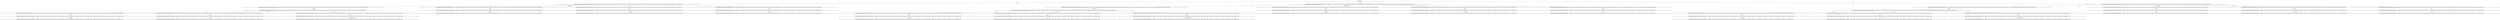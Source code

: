 digraph "g" {
    node [ shape = "ellipse" ]
    "FrE(FrE(FrE(FrE(FrE(FrE(FrE(FrE(FrE(FrE(FrE(FrE(FrE(FrE(FrE(ImT (1047,&),(37,\"\\\"shipping\\\"\",36),1051),(38,\"String\",37),1053),(54,\"type\",38),1055),(54,\"info\",32),1057),(54,\"code\",35),1059),(66,\"name\",64),1061),(55,\"Address\",54),1063),(66,\"add\",55),1065),(52,\"no\",17),1067),(52,\"date\",20),1069),(14,\"Customer\",66),1071),(52,\"order_of\",14),1073),(53,\"Order\",52),1075),(66,\"order\",53),1077),(67,\"Customer\",66),1079)" 
    [ label = "\N" ]
    "FrE(FrE(FrE(FrE(FrE(FrE(FrE(FrE(FrE(FrE(FrE(FrE(FrE(FrE(FrE(ImT (1047,&),(37,\"\\\"shipping\\\"\",36),1051),(38,\"String\",37),1053),(54,\"type\",38),1055),(54,\"info\",32),1057),(54,\"code\",35),1059),(66,\"name\",64),1061),(55,\"Address\",54),1063),(66,\"add\",55),1065),(50,\"no\",10),1067),(50,\"date\",13),1069),(7,\"Customer\",66),1071),(50,\"order_of\",7),1073),(51,\"Order\",50),1075),(66,\"order\",51),1077),(67,\"Customer\",66),1079)" 
    [ label = "\N" ]
    "FrE(FrE(FrE(FrE(FrE(FrE(FrE(FrE(FrE(FrE(FrE(FrE(FrE(FrE(FrE(ImT (1047,&),(37,\"\\\"shipping\\\"\",36),1051),(38,\"String\",37),1053),(54,\"type\",38),1055),(54,\"info\",32),1057),(54,\"code\",35),1059),(65,\"name\",49),1061),(43,\"Address\",54),1063),(65,\"add\",43),1065),(39,\"no\",3),1067),(39,\"date\",6),1069),(0,\"Customer\",65),1071),(39,\"order_of\",0),1073),(40,\"Order\",39),1075),(65,\"order\",40),1077),(67,\"Customer\",65),1079)" 
    [ label = "\N" ]
    "FrE(FrE(FrE(FrE(FrE(FrE(FrE(FrE(FrE(FrE(FrE(FrE(FrE(FrE(FrE(ImT (1036,&),(37,\"\\\"shipping\\\"\",36),1051),(38,\"String\",37),1053),(54,\"type\",38),1055),(54,\"info\",32),1057),(54,\"code\",35),1059),(66,\"name\",64),1061),(55,\"Address\",54),1063),(66,\"add\",55),1065),(52,\"no\",17),1067),(52,\"date\",20),1069),(14,\"Customer\",66),1071),(52,\"order_of\",14),1073),(53,\"Order\",52),1075),(66,\"order\",53),1077),(67,\"Customer\",66),1079)" 
    [ label = "\N" ]
    "FrE(FrE(FrE(FrE(FrE(FrE(FrE(FrE(FrE(FrE(FrE(FrE(FrE(FrE(FrE(ImT (1036,&),(37,\"\\\"shipping\\\"\",36),1051),(38,\"String\",37),1053),(54,\"type\",38),1055),(54,\"info\",32),1057),(54,\"code\",35),1059),(66,\"name\",64),1061),(55,\"Address\",54),1063),(66,\"add\",55),1065),(50,\"no\",10),1067),(50,\"date\",13),1069),(7,\"Customer\",66),1071),(50,\"order_of\",7),1073),(51,\"Order\",50),1075),(66,\"order\",51),1077),(67,\"Customer\",66),1079)" 
    [ label = "\N" ]
    "FrE(FrE(FrE(FrE(FrE(FrE(FrE(FrE(FrE(FrE(FrE(FrE(FrE(FrE(FrE(ImT (1036,&),(37,\"\\\"shipping\\\"\",36),1051),(38,\"String\",37),1053),(54,\"type\",38),1055),(54,\"info\",32),1057),(54,\"code\",35),1059),(65,\"name\",49),1061),(43,\"Address\",54),1063),(65,\"add\",43),1065),(39,\"no\",3),1067),(39,\"date\",6),1069),(0,\"Customer\",65),1071),(39,\"order_of\",0),1073),(40,\"Order\",39),1075),(65,\"order\",40),1077),(67,\"Customer\",65),1079)" 
    [ label = "\N" ]
    "FrE(FrE(FrE(FrE(FrE(FrE(FrE(FrE(FrE(FrE(FrE(FrE(FrE(FrE(FrE(64,(37,\"\\\"shipping\\\"\",36),1051),(38,\"String\",37),1053),(54,\"type\",38),1055),(54,\"info\",32),1057),(54,\"code\",35),1059),(66,\"name\",64),1061),(55,\"Address\",54),1063),(66,\"add\",55),1065),(52,\"no\",17),1067),(52,\"date\",20),1069),(14,\"Customer\",66),1071),(52,\"order_of\",14),1073),(53,\"Order\",52),1075),(66,\"order\",53),1077),(67,\"Customer\",66),1079)" 
    [ label = "\N" ]
    "FrE(FrE(FrE(FrE(FrE(FrE(FrE(FrE(FrE(FrE(FrE(FrE(FrE(FrE(FrE(64,(37,\"\\\"shipping\\\"\",36),1051),(38,\"String\",37),1053),(54,\"type\",38),1055),(54,\"info\",32),1057),(54,\"code\",35),1059),(66,\"name\",64),1061),(55,\"Address\",54),1063),(66,\"add\",55),1065),(50,\"no\",10),1067),(50,\"date\",13),1069),(7,\"Customer\",66),1071),(50,\"order_of\",7),1073),(51,\"Order\",50),1075),(66,\"order\",51),1077),(67,\"Customer\",66),1079)" 
    [ label = "\N" ]
    "FrE(FrE(FrE(FrE(FrE(FrE(FrE(FrE(FrE(FrE(FrE(FrE(FrE(FrE(FrE(63,(37,\"\\\"shipping\\\"\",36),1051),(38,\"String\",37),1053),(54,\"type\",38),1055),(54,\"info\",32),1057),(54,\"code\",35),1059),(66,\"name\",64),1061),(55,\"Address\",54),1063),(66,\"add\",55),1065),(52,\"no\",17),1067),(52,\"date\",20),1069),(14,\"Customer\",66),1071),(52,\"order_of\",14),1073),(53,\"Order\",52),1075),(66,\"order\",53),1077),(67,\"Customer\",66),1079)" 
    [ label = "\N" ]
    "FrE(FrE(FrE(FrE(FrE(FrE(FrE(FrE(FrE(FrE(FrE(FrE(FrE(FrE(FrE(63,(37,\"\\\"shipping\\\"\",36),1051),(38,\"String\",37),1053),(54,\"type\",38),1055),(54,\"info\",32),1057),(54,\"code\",35),1059),(66,\"name\",64),1061),(55,\"Address\",54),1063),(66,\"add\",55),1065),(50,\"no\",10),1067),(50,\"date\",13),1069),(7,\"Customer\",66),1071),(50,\"order_of\",7),1073),(51,\"Order\",50),1075),(66,\"order\",51),1077),(67,\"Customer\",66),1079)" 
    [ label = "\N" ]
    "FrE(FrE(FrE(FrE(FrE(FrE(FrE(FrE(FrE(FrE(FrE(FrE(FrE(FrE(FrE(62,(37,\"\\\"shipping\\\"\",36),1051),(38,\"String\",37),1053),(54,\"type\",38),1055),(54,\"info\",32),1057),(54,\"code\",35),1059),(66,\"name\",64),1061),(55,\"Address\",54),1063),(66,\"add\",55),1065),(52,\"no\",17),1067),(52,\"date\",20),1069),(14,\"Customer\",66),1071),(52,\"order_of\",14),1073),(53,\"Order\",52),1075),(66,\"order\",53),1077),(67,\"Customer\",66),1079)" 
    [ label = "\N" ]
    "FrE(FrE(FrE(FrE(FrE(FrE(FrE(FrE(FrE(FrE(FrE(FrE(FrE(FrE(FrE(62,(37,\"\\\"shipping\\\"\",36),1051),(38,\"String\",37),1053),(54,\"type\",38),1055),(54,\"info\",32),1057),(54,\"code\",35),1059),(66,\"name\",64),1061),(55,\"Address\",54),1063),(66,\"add\",55),1065),(50,\"no\",10),1067),(50,\"date\",13),1069),(7,\"Customer\",66),1071),(50,\"order_of\",7),1073),(51,\"Order\",50),1075),(66,\"order\",51),1077),(67,\"Customer\",66),1079)" 
    [ label = "\N" ]
    "FrE(FrE(FrE(FrE(FrE(FrE(FrE(FrE(FrE(FrE(FrE(FrE(FrE(FrE(FrE(54,(37,\"\\\"shipping\\\"\",36),1051),(38,\"String\",37),1053),(54,\"type\",38),1055),(54,\"info\",32),1057),(54,\"code\",35),1059),(66,\"name\",64),1061),(55,\"Address\",54),1063),(66,\"add\",55),1065),(52,\"no\",17),1067),(52,\"date\",20),1069),(14,\"Customer\",66),1071),(52,\"order_of\",14),1073),(53,\"Order\",52),1075),(66,\"order\",53),1077),(67,\"Customer\",66),1079)" 
    [ label = "\N" ]
    "FrE(FrE(FrE(FrE(FrE(FrE(FrE(FrE(FrE(FrE(FrE(FrE(FrE(FrE(FrE(54,(37,\"\\\"shipping\\\"\",36),1051),(38,\"String\",37),1053),(54,\"type\",38),1055),(54,\"info\",32),1057),(54,\"code\",35),1059),(66,\"name\",64),1061),(55,\"Address\",54),1063),(66,\"add\",55),1065),(50,\"no\",10),1067),(50,\"date\",13),1069),(7,\"Customer\",66),1071),(50,\"order_of\",7),1073),(51,\"Order\",50),1075),(66,\"order\",51),1077),(67,\"Customer\",66),1079)" 
    [ label = "\N" ]
    "FrE(FrE(FrE(FrE(FrE(FrE(FrE(FrE(FrE(FrE(FrE(FrE(FrE(FrE(FrE(54,(37,\"\\\"shipping\\\"\",36),1051),(38,\"String\",37),1053),(54,\"type\",38),1055),(54,\"info\",32),1057),(54,\"code\",35),1059),(65,\"name\",49),1061),(43,\"Address\",54),1063),(65,\"add\",43),1065),(39,\"no\",3),1067),(39,\"date\",6),1069),(0,\"Customer\",65),1071),(39,\"order_of\",0),1073),(40,\"Order\",39),1075),(65,\"order\",40),1077),(67,\"Customer\",65),1079)" 
    [ label = "\N" ]
    "FrE(FrE(FrE(FrE(FrE(FrE(FrE(FrE(FrE(FrE(FrE(FrE(FrE(FrE(FrE(49,(37,\"\\\"shipping\\\"\",36),1051),(38,\"String\",37),1053),(54,\"type\",38),1055),(54,\"info\",32),1057),(54,\"code\",35),1059),(65,\"name\",49),1061),(43,\"Address\",54),1063),(65,\"add\",43),1065),(39,\"no\",3),1067),(39,\"date\",6),1069),(0,\"Customer\",65),1071),(39,\"order_of\",0),1073),(40,\"Order\",39),1075),(65,\"order\",40),1077),(67,\"Customer\",65),1079)" 
    [ label = "\N" ]
    "FrE(FrE(FrE(FrE(FrE(FrE(FrE(FrE(FrE(FrE(FrE(FrE(FrE(FrE(FrE(48,(37,\"\\\"shipping\\\"\",36),1051),(38,\"String\",37),1053),(54,\"type\",38),1055),(54,\"info\",32),1057),(54,\"code\",35),1059),(65,\"name\",49),1061),(43,\"Address\",54),1063),(65,\"add\",43),1065),(39,\"no\",3),1067),(39,\"date\",6),1069),(0,\"Customer\",65),1071),(39,\"order_of\",0),1073),(40,\"Order\",39),1075),(65,\"order\",40),1077),(67,\"Customer\",65),1079)" 
    [ label = "\N" ]
    "FrE(FrE(FrE(FrE(FrE(FrE(FrE(FrE(FrE(FrE(FrE(FrE(FrE(FrE(FrE(47,(37,\"\\\"shipping\\\"\",36),1051),(38,\"String\",37),1053),(54,\"type\",38),1055),(54,\"info\",32),1057),(54,\"code\",35),1059),(65,\"name\",49),1061),(43,\"Address\",54),1063),(65,\"add\",43),1065),(39,\"no\",3),1067),(39,\"date\",6),1069),(0,\"Customer\",65),1071),(39,\"order_of\",0),1073),(40,\"Order\",39),1075),(65,\"order\",40),1077),(67,\"Customer\",65),1079)" 
    [ label = "\N" ]
    "FrE(FrE(FrE(FrE(FrE(FrE(FrE(FrE(FrE(FrE(FrE(FrE(FrE(FrE(FrE(38,(37,\"\\\"shipping\\\"\",36),1051),(38,\"String\",37),1053),(54,\"type\",38),1055),(54,\"info\",32),1057),(54,\"code\",35),1059),(66,\"name\",64),1061),(55,\"Address\",54),1063),(66,\"add\",55),1065),(52,\"no\",17),1067),(52,\"date\",20),1069),(14,\"Customer\",66),1071),(52,\"order_of\",14),1073),(53,\"Order\",52),1075),(66,\"order\",53),1077),(67,\"Customer\",66),1079)" 
    [ label = "\N" ]
    "FrE(FrE(FrE(FrE(FrE(FrE(FrE(FrE(FrE(FrE(FrE(FrE(FrE(FrE(FrE(38,(37,\"\\\"shipping\\\"\",36),1051),(38,\"String\",37),1053),(54,\"type\",38),1055),(54,\"info\",32),1057),(54,\"code\",35),1059),(66,\"name\",64),1061),(55,\"Address\",54),1063),(66,\"add\",55),1065),(50,\"no\",10),1067),(50,\"date\",13),1069),(7,\"Customer\",66),1071),(50,\"order_of\",7),1073),(51,\"Order\",50),1075),(66,\"order\",51),1077),(67,\"Customer\",66),1079)" 
    [ label = "\N" ]
    "FrE(FrE(FrE(FrE(FrE(FrE(FrE(FrE(FrE(FrE(FrE(FrE(FrE(FrE(FrE(38,(37,\"\\\"shipping\\\"\",36),1051),(38,\"String\",37),1053),(54,\"type\",38),1055),(54,\"info\",32),1057),(54,\"code\",35),1059),(65,\"name\",49),1061),(43,\"Address\",54),1063),(65,\"add\",43),1065),(39,\"no\",3),1067),(39,\"date\",6),1069),(0,\"Customer\",65),1071),(39,\"order_of\",0),1073),(40,\"Order\",39),1075),(65,\"order\",40),1077),(67,\"Customer\",65),1079)" 
    [ label = "\N" ]
    "FrE(FrE(FrE(FrE(FrE(FrE(FrE(FrE(FrE(FrE(FrE(FrE(FrE(FrE(FrE(37,(37,\"\\\"shipping\\\"\",36),1051),(38,\"String\",37),1053),(54,\"type\",38),1055),(54,\"info\",32),1057),(54,\"code\",35),1059),(66,\"name\",64),1061),(55,\"Address\",54),1063),(66,\"add\",55),1065),(52,\"no\",17),1067),(52,\"date\",20),1069),(14,\"Customer\",66),1071),(52,\"order_of\",14),1073),(53,\"Order\",52),1075),(66,\"order\",53),1077),(67,\"Customer\",66),1079)" 
    [ label = "\N" ]
    "FrE(FrE(FrE(FrE(FrE(FrE(FrE(FrE(FrE(FrE(FrE(FrE(FrE(FrE(FrE(37,(37,\"\\\"shipping\\\"\",36),1051),(38,\"String\",37),1053),(54,\"type\",38),1055),(54,\"info\",32),1057),(54,\"code\",35),1059),(66,\"name\",64),1061),(55,\"Address\",54),1063),(66,\"add\",55),1065),(50,\"no\",10),1067),(50,\"date\",13),1069),(7,\"Customer\",66),1071),(50,\"order_of\",7),1073),(51,\"Order\",50),1075),(66,\"order\",51),1077),(67,\"Customer\",66),1079)" 
    [ label = "\N" ]
    "FrE(FrE(FrE(FrE(FrE(FrE(FrE(FrE(FrE(FrE(FrE(FrE(FrE(FrE(FrE(37,(37,\"\\\"shipping\\\"\",36),1051),(38,\"String\",37),1053),(54,\"type\",38),1055),(54,\"info\",32),1057),(54,\"code\",35),1059),(65,\"name\",49),1061),(43,\"Address\",54),1063),(65,\"add\",43),1065),(39,\"no\",3),1067),(39,\"date\",6),1069),(0,\"Customer\",65),1071),(39,\"order_of\",0),1073),(40,\"Order\",39),1075),(65,\"order\",40),1077),(67,\"Customer\",65),1079)" 
    [ label = "\N" ]
    "FrE(FrE(FrE(FrE(FrE(FrE(FrE(FrE(FrE(FrE(FrE(FrE(FrE(FrE(FrE(36,(37,\"\\\"shipping\\\"\",36),1051),(38,\"String\",37),1053),(54,\"type\",38),1055),(54,\"info\",32),1057),(54,\"code\",35),1059),(66,\"name\",64),1061),(55,\"Address\",54),1063),(66,\"add\",55),1065),(52,\"no\",17),1067),(52,\"date\",20),1069),(14,\"Customer\",66),1071),(52,\"order_of\",14),1073),(53,\"Order\",52),1075),(66,\"order\",53),1077),(67,\"Customer\",66),1079)" 
    [ label = "\N" ]
    "FrE(FrE(FrE(FrE(FrE(FrE(FrE(FrE(FrE(FrE(FrE(FrE(FrE(FrE(FrE(36,(37,\"\\\"shipping\\\"\",36),1051),(38,\"String\",37),1053),(54,\"type\",38),1055),(54,\"info\",32),1057),(54,\"code\",35),1059),(66,\"name\",64),1061),(55,\"Address\",54),1063),(66,\"add\",55),1065),(50,\"no\",10),1067),(50,\"date\",13),1069),(7,\"Customer\",66),1071),(50,\"order_of\",7),1073),(51,\"Order\",50),1075),(66,\"order\",51),1077),(67,\"Customer\",66),1079)" 
    [ label = "\N" ]
    "FrE(FrE(FrE(FrE(FrE(FrE(FrE(FrE(FrE(FrE(FrE(FrE(FrE(FrE(FrE(36,(37,\"\\\"shipping\\\"\",36),1051),(38,\"String\",37),1053),(54,\"type\",38),1055),(54,\"info\",32),1057),(54,\"code\",35),1059),(65,\"name\",49),1061),(43,\"Address\",54),1063),(65,\"add\",43),1065),(39,\"no\",3),1067),(39,\"date\",6),1069),(0,\"Customer\",65),1071),(39,\"order_of\",0),1073),(40,\"Order\",39),1075),(65,\"order\",40),1077),(67,\"Customer\",65),1079)" 
    [ label = "\N" ]
    "FrE(FrE(FrE(FrE(FrE(FrE(FrE(FrE(FrE(FrE(FrE(FrE(FrE(FrE(FrE(35,(37,\"\\\"shipping\\\"\",36),1051),(38,\"String\",37),1053),(54,\"type\",38),1055),(54,\"info\",32),1057),(54,\"code\",35),1059),(66,\"name\",64),1061),(55,\"Address\",54),1063),(66,\"add\",55),1065),(52,\"no\",17),1067),(52,\"date\",20),1069),(14,\"Customer\",66),1071),(52,\"order_of\",14),1073),(53,\"Order\",52),1075),(66,\"order\",53),1077),(67,\"Customer\",66),1079)" 
    [ label = "\N" ]
    "FrE(FrE(FrE(FrE(FrE(FrE(FrE(FrE(FrE(FrE(FrE(FrE(FrE(FrE(FrE(35,(37,\"\\\"shipping\\\"\",36),1051),(38,\"String\",37),1053),(54,\"type\",38),1055),(54,\"info\",32),1057),(54,\"code\",35),1059),(66,\"name\",64),1061),(55,\"Address\",54),1063),(66,\"add\",55),1065),(50,\"no\",10),1067),(50,\"date\",13),1069),(7,\"Customer\",66),1071),(50,\"order_of\",7),1073),(51,\"Order\",50),1075),(66,\"order\",51),1077),(67,\"Customer\",66),1079)" 
    [ label = "\N" ]
    "FrE(FrE(FrE(FrE(FrE(FrE(FrE(FrE(FrE(FrE(FrE(FrE(FrE(FrE(FrE(35,(37,\"\\\"shipping\\\"\",36),1051),(38,\"String\",37),1053),(54,\"type\",38),1055),(54,\"info\",32),1057),(54,\"code\",35),1059),(65,\"name\",49),1061),(43,\"Address\",54),1063),(65,\"add\",43),1065),(39,\"no\",3),1067),(39,\"date\",6),1069),(0,\"Customer\",65),1071),(39,\"order_of\",0),1073),(40,\"Order\",39),1075),(65,\"order\",40),1077),(67,\"Customer\",65),1079)" 
    [ label = "\N" ]
    "FrE(FrE(FrE(FrE(FrE(FrE(FrE(FrE(FrE(FrE(FrE(FrE(FrE(FrE(FrE(34,(37,\"\\\"shipping\\\"\",36),1051),(38,\"String\",37),1053),(54,\"type\",38),1055),(54,\"info\",32),1057),(54,\"code\",35),1059),(66,\"name\",64),1061),(55,\"Address\",54),1063),(66,\"add\",55),1065),(52,\"no\",17),1067),(52,\"date\",20),1069),(14,\"Customer\",66),1071),(52,\"order_of\",14),1073),(53,\"Order\",52),1075),(66,\"order\",53),1077),(67,\"Customer\",66),1079)" 
    [ label = "\N" ]
    "FrE(FrE(FrE(FrE(FrE(FrE(FrE(FrE(FrE(FrE(FrE(FrE(FrE(FrE(FrE(34,(37,\"\\\"shipping\\\"\",36),1051),(38,\"String\",37),1053),(54,\"type\",38),1055),(54,\"info\",32),1057),(54,\"code\",35),1059),(66,\"name\",64),1061),(55,\"Address\",54),1063),(66,\"add\",55),1065),(50,\"no\",10),1067),(50,\"date\",13),1069),(7,\"Customer\",66),1071),(50,\"order_of\",7),1073),(51,\"Order\",50),1075),(66,\"order\",51),1077),(67,\"Customer\",66),1079)" 
    [ label = "\N" ]
    "FrE(FrE(FrE(FrE(FrE(FrE(FrE(FrE(FrE(FrE(FrE(FrE(FrE(FrE(FrE(34,(37,\"\\\"shipping\\\"\",36),1051),(38,\"String\",37),1053),(54,\"type\",38),1055),(54,\"info\",32),1057),(54,\"code\",35),1059),(65,\"name\",49),1061),(43,\"Address\",54),1063),(65,\"add\",43),1065),(39,\"no\",3),1067),(39,\"date\",6),1069),(0,\"Customer\",65),1071),(39,\"order_of\",0),1073),(40,\"Order\",39),1075),(65,\"order\",40),1077),(67,\"Customer\",65),1079)" 
    [ label = "\N" ]
    "FrE(FrE(FrE(FrE(FrE(FrE(FrE(FrE(FrE(FrE(FrE(FrE(FrE(FrE(FrE(33,(37,\"\\\"shipping\\\"\",36),1051),(38,\"String\",37),1053),(54,\"type\",38),1055),(54,\"info\",32),1057),(54,\"code\",35),1059),(66,\"name\",64),1061),(55,\"Address\",54),1063),(66,\"add\",55),1065),(52,\"no\",17),1067),(52,\"date\",20),1069),(14,\"Customer\",66),1071),(52,\"order_of\",14),1073),(53,\"Order\",52),1075),(66,\"order\",53),1077),(67,\"Customer\",66),1079)" 
    [ label = "\N" ]
    "FrE(FrE(FrE(FrE(FrE(FrE(FrE(FrE(FrE(FrE(FrE(FrE(FrE(FrE(FrE(33,(37,\"\\\"shipping\\\"\",36),1051),(38,\"String\",37),1053),(54,\"type\",38),1055),(54,\"info\",32),1057),(54,\"code\",35),1059),(66,\"name\",64),1061),(55,\"Address\",54),1063),(66,\"add\",55),1065),(50,\"no\",10),1067),(50,\"date\",13),1069),(7,\"Customer\",66),1071),(50,\"order_of\",7),1073),(51,\"Order\",50),1075),(66,\"order\",51),1077),(67,\"Customer\",66),1079)" 
    [ label = "\N" ]
    "FrE(FrE(FrE(FrE(FrE(FrE(FrE(FrE(FrE(FrE(FrE(FrE(FrE(FrE(FrE(33,(37,\"\\\"shipping\\\"\",36),1051),(38,\"String\",37),1053),(54,\"type\",38),1055),(54,\"info\",32),1057),(54,\"code\",35),1059),(65,\"name\",49),1061),(43,\"Address\",54),1063),(65,\"add\",43),1065),(39,\"no\",3),1067),(39,\"date\",6),1069),(0,\"Customer\",65),1071),(39,\"order_of\",0),1073),(40,\"Order\",39),1075),(65,\"order\",40),1077),(67,\"Customer\",65),1079)" 
    [ label = "\N" ]
    "FrE(FrE(FrE(FrE(FrE(FrE(FrE(FrE(FrE(FrE(FrE(FrE(FrE(FrE(FrE(32,(37,\"\\\"shipping\\\"\",36),1051),(38,\"String\",37),1053),(54,\"type\",38),1055),(54,\"info\",32),1057),(54,\"code\",35),1059),(66,\"name\",64),1061),(55,\"Address\",54),1063),(66,\"add\",55),1065),(52,\"no\",17),1067),(52,\"date\",20),1069),(14,\"Customer\",66),1071),(52,\"order_of\",14),1073),(53,\"Order\",52),1075),(66,\"order\",53),1077),(67,\"Customer\",66),1079)" 
    [ label = "\N" ]
    "FrE(FrE(FrE(FrE(FrE(FrE(FrE(FrE(FrE(FrE(FrE(FrE(FrE(FrE(FrE(32,(37,\"\\\"shipping\\\"\",36),1051),(38,\"String\",37),1053),(54,\"type\",38),1055),(54,\"info\",32),1057),(54,\"code\",35),1059),(66,\"name\",64),1061),(55,\"Address\",54),1063),(66,\"add\",55),1065),(50,\"no\",10),1067),(50,\"date\",13),1069),(7,\"Customer\",66),1071),(50,\"order_of\",7),1073),(51,\"Order\",50),1075),(66,\"order\",51),1077),(67,\"Customer\",66),1079)" 
    [ label = "\N" ]
    "FrE(FrE(FrE(FrE(FrE(FrE(FrE(FrE(FrE(FrE(FrE(FrE(FrE(FrE(FrE(32,(37,\"\\\"shipping\\\"\",36),1051),(38,\"String\",37),1053),(54,\"type\",38),1055),(54,\"info\",32),1057),(54,\"code\",35),1059),(65,\"name\",49),1061),(43,\"Address\",54),1063),(65,\"add\",43),1065),(39,\"no\",3),1067),(39,\"date\",6),1069),(0,\"Customer\",65),1071),(39,\"order_of\",0),1073),(40,\"Order\",39),1075),(65,\"order\",40),1077),(67,\"Customer\",65),1079)" 
    [ label = "\N" ]
    "FrE(FrE(FrE(FrE(FrE(FrE(FrE(FrE(FrE(FrE(FrE(FrE(FrE(FrE(FrE(31,(37,\"\\\"shipping\\\"\",36),1051),(38,\"String\",37),1053),(54,\"type\",38),1055),(54,\"info\",32),1057),(54,\"code\",35),1059),(66,\"name\",64),1061),(55,\"Address\",54),1063),(66,\"add\",55),1065),(52,\"no\",17),1067),(52,\"date\",20),1069),(14,\"Customer\",66),1071),(52,\"order_of\",14),1073),(53,\"Order\",52),1075),(66,\"order\",53),1077),(67,\"Customer\",66),1079)" 
    [ label = "\N" ]
    "FrE(FrE(FrE(FrE(FrE(FrE(FrE(FrE(FrE(FrE(FrE(FrE(FrE(FrE(FrE(31,(37,\"\\\"shipping\\\"\",36),1051),(38,\"String\",37),1053),(54,\"type\",38),1055),(54,\"info\",32),1057),(54,\"code\",35),1059),(66,\"name\",64),1061),(55,\"Address\",54),1063),(66,\"add\",55),1065),(50,\"no\",10),1067),(50,\"date\",13),1069),(7,\"Customer\",66),1071),(50,\"order_of\",7),1073),(51,\"Order\",50),1075),(66,\"order\",51),1077),(67,\"Customer\",66),1079)" 
    [ label = "\N" ]
    "FrE(FrE(FrE(FrE(FrE(FrE(FrE(FrE(FrE(FrE(FrE(FrE(FrE(FrE(FrE(31,(37,\"\\\"shipping\\\"\",36),1051),(38,\"String\",37),1053),(54,\"type\",38),1055),(54,\"info\",32),1057),(54,\"code\",35),1059),(65,\"name\",49),1061),(43,\"Address\",54),1063),(65,\"add\",43),1065),(39,\"no\",3),1067),(39,\"date\",6),1069),(0,\"Customer\",65),1071),(39,\"order_of\",0),1073),(40,\"Order\",39),1075),(65,\"order\",40),1077),(67,\"Customer\",65),1079)" 
    [ label = "\N" ]
    "FrE(FrE(FrE(FrE(FrE(FrE(FrE(FrE(FrE(FrE(FrE(FrE(FrE(FrE(FrE(30,(37,\"\\\"shipping\\\"\",36),1051),(38,\"String\",37),1053),(54,\"type\",38),1055),(54,\"info\",32),1057),(54,\"code\",35),1059),(66,\"name\",64),1061),(55,\"Address\",54),1063),(66,\"add\",55),1065),(52,\"no\",17),1067),(52,\"date\",20),1069),(14,\"Customer\",66),1071),(52,\"order_of\",14),1073),(53,\"Order\",52),1075),(66,\"order\",53),1077),(67,\"Customer\",66),1079)" 
    [ label = "\N" ]
    "FrE(FrE(FrE(FrE(FrE(FrE(FrE(FrE(FrE(FrE(FrE(FrE(FrE(FrE(FrE(30,(37,\"\\\"shipping\\\"\",36),1051),(38,\"String\",37),1053),(54,\"type\",38),1055),(54,\"info\",32),1057),(54,\"code\",35),1059),(66,\"name\",64),1061),(55,\"Address\",54),1063),(66,\"add\",55),1065),(50,\"no\",10),1067),(50,\"date\",13),1069),(7,\"Customer\",66),1071),(50,\"order_of\",7),1073),(51,\"Order\",50),1075),(66,\"order\",51),1077),(67,\"Customer\",66),1079)" 
    [ label = "\N" ]
    "FrE(FrE(FrE(FrE(FrE(FrE(FrE(FrE(FrE(FrE(FrE(FrE(FrE(FrE(FrE(30,(37,\"\\\"shipping\\\"\",36),1051),(38,\"String\",37),1053),(54,\"type\",38),1055),(54,\"info\",32),1057),(54,\"code\",35),1059),(65,\"name\",49),1061),(43,\"Address\",54),1063),(65,\"add\",43),1065),(39,\"no\",3),1067),(39,\"date\",6),1069),(0,\"Customer\",65),1071),(39,\"order_of\",0),1073),(40,\"Order\",39),1075),(65,\"order\",40),1077),(67,\"Customer\",65),1079)" 
    [ label = "\N" ]
    "FrE(FrE(FrE(FrE(FrE(FrE(FrE(FrE(FrE(FrE(FrE(FrE(FrE(FrE(FrE(20,(37,\"\\\"shipping\\\"\",36),1051),(38,\"String\",37),1053),(54,\"type\",38),1055),(54,\"info\",32),1057),(54,\"code\",35),1059),(66,\"name\",64),1061),(55,\"Address\",54),1063),(66,\"add\",55),1065),(52,\"no\",17),1067),(52,\"date\",20),1069),(14,\"Customer\",66),1071),(52,\"order_of\",14),1073),(53,\"Order\",52),1075),(66,\"order\",53),1077),(67,\"Customer\",66),1079)" 
    [ label = "\N" ]
    "FrE(FrE(FrE(FrE(FrE(FrE(FrE(FrE(FrE(FrE(FrE(FrE(FrE(FrE(FrE(19,(37,\"\\\"shipping\\\"\",36),1051),(38,\"String\",37),1053),(54,\"type\",38),1055),(54,\"info\",32),1057),(54,\"code\",35),1059),(66,\"name\",64),1061),(55,\"Address\",54),1063),(66,\"add\",55),1065),(52,\"no\",17),1067),(52,\"date\",20),1069),(14,\"Customer\",66),1071),(52,\"order_of\",14),1073),(53,\"Order\",52),1075),(66,\"order\",53),1077),(67,\"Customer\",66),1079)" 
    [ label = "\N" ]
    "FrE(FrE(FrE(FrE(FrE(FrE(FrE(FrE(FrE(FrE(FrE(FrE(FrE(FrE(FrE(18,(37,\"\\\"shipping\\\"\",36),1051),(38,\"String\",37),1053),(54,\"type\",38),1055),(54,\"info\",32),1057),(54,\"code\",35),1059),(66,\"name\",64),1061),(55,\"Address\",54),1063),(66,\"add\",55),1065),(52,\"no\",17),1067),(52,\"date\",20),1069),(14,\"Customer\",66),1071),(52,\"order_of\",14),1073),(53,\"Order\",52),1075),(66,\"order\",53),1077),(67,\"Customer\",66),1079)" 
    [ label = "\N" ]
    "FrE(FrE(FrE(FrE(FrE(FrE(FrE(FrE(FrE(FrE(FrE(FrE(FrE(FrE(FrE(17,(37,\"\\\"shipping\\\"\",36),1051),(38,\"String\",37),1053),(54,\"type\",38),1055),(54,\"info\",32),1057),(54,\"code\",35),1059),(66,\"name\",64),1061),(55,\"Address\",54),1063),(66,\"add\",55),1065),(52,\"no\",17),1067),(52,\"date\",20),1069),(14,\"Customer\",66),1071),(52,\"order_of\",14),1073),(53,\"Order\",52),1075),(66,\"order\",53),1077),(67,\"Customer\",66),1079)" 
    [ label = "\N" ]
    "FrE(FrE(FrE(FrE(FrE(FrE(FrE(FrE(FrE(FrE(FrE(FrE(FrE(FrE(FrE(16,(37,\"\\\"shipping\\\"\",36),1051),(38,\"String\",37),1053),(54,\"type\",38),1055),(54,\"info\",32),1057),(54,\"code\",35),1059),(66,\"name\",64),1061),(55,\"Address\",54),1063),(66,\"add\",55),1065),(52,\"no\",17),1067),(52,\"date\",20),1069),(14,\"Customer\",66),1071),(52,\"order_of\",14),1073),(53,\"Order\",52),1075),(66,\"order\",53),1077),(67,\"Customer\",66),1079)" 
    [ label = "\N" ]
    "FrE(FrE(FrE(FrE(FrE(FrE(FrE(FrE(FrE(FrE(FrE(FrE(FrE(FrE(FrE(15,(37,\"\\\"shipping\\\"\",36),1051),(38,\"String\",37),1053),(54,\"type\",38),1055),(54,\"info\",32),1057),(54,\"code\",35),1059),(66,\"name\",64),1061),(55,\"Address\",54),1063),(66,\"add\",55),1065),(52,\"no\",17),1067),(52,\"date\",20),1069),(14,\"Customer\",66),1071),(52,\"order_of\",14),1073),(53,\"Order\",52),1075),(66,\"order\",53),1077),(67,\"Customer\",66),1079)" 
    [ label = "\N" ]
    "FrE(FrE(FrE(FrE(FrE(FrE(FrE(FrE(FrE(FrE(FrE(FrE(FrE(FrE(FrE(13,(37,\"\\\"shipping\\\"\",36),1051),(38,\"String\",37),1053),(54,\"type\",38),1055),(54,\"info\",32),1057),(54,\"code\",35),1059),(66,\"name\",64),1061),(55,\"Address\",54),1063),(66,\"add\",55),1065),(50,\"no\",10),1067),(50,\"date\",13),1069),(7,\"Customer\",66),1071),(50,\"order_of\",7),1073),(51,\"Order\",50),1075),(66,\"order\",51),1077),(67,\"Customer\",66),1079)" 
    [ label = "\N" ]
    "FrE(FrE(FrE(FrE(FrE(FrE(FrE(FrE(FrE(FrE(FrE(FrE(FrE(FrE(FrE(12,(37,\"\\\"shipping\\\"\",36),1051),(38,\"String\",37),1053),(54,\"type\",38),1055),(54,\"info\",32),1057),(54,\"code\",35),1059),(66,\"name\",64),1061),(55,\"Address\",54),1063),(66,\"add\",55),1065),(50,\"no\",10),1067),(50,\"date\",13),1069),(7,\"Customer\",66),1071),(50,\"order_of\",7),1073),(51,\"Order\",50),1075),(66,\"order\",51),1077),(67,\"Customer\",66),1079)" 
    [ label = "\N" ]
    "FrE(FrE(FrE(FrE(FrE(FrE(FrE(FrE(FrE(FrE(FrE(FrE(FrE(FrE(FrE(11,(37,\"\\\"shipping\\\"\",36),1051),(38,\"String\",37),1053),(54,\"type\",38),1055),(54,\"info\",32),1057),(54,\"code\",35),1059),(66,\"name\",64),1061),(55,\"Address\",54),1063),(66,\"add\",55),1065),(50,\"no\",10),1067),(50,\"date\",13),1069),(7,\"Customer\",66),1071),(50,\"order_of\",7),1073),(51,\"Order\",50),1075),(66,\"order\",51),1077),(67,\"Customer\",66),1079)" 
    [ label = "\N" ]
    "FrE(FrE(FrE(FrE(FrE(FrE(FrE(FrE(FrE(FrE(FrE(FrE(FrE(FrE(FrE(10,(37,\"\\\"shipping\\\"\",36),1051),(38,\"String\",37),1053),(54,\"type\",38),1055),(54,\"info\",32),1057),(54,\"code\",35),1059),(66,\"name\",64),1061),(55,\"Address\",54),1063),(66,\"add\",55),1065),(50,\"no\",10),1067),(50,\"date\",13),1069),(7,\"Customer\",66),1071),(50,\"order_of\",7),1073),(51,\"Order\",50),1075),(66,\"order\",51),1077),(67,\"Customer\",66),1079)" 
    [ label = "\N" ]
    "FrE(FrE(FrE(FrE(FrE(FrE(FrE(FrE(FrE(FrE(FrE(FrE(FrE(FrE(FrE(9,(37,\"\\\"shipping\\\"\",36),1051),(38,\"String\",37),1053),(54,\"type\",38),1055),(54,\"info\",32),1057),(54,\"code\",35),1059),(66,\"name\",64),1061),(55,\"Address\",54),1063),(66,\"add\",55),1065),(50,\"no\",10),1067),(50,\"date\",13),1069),(7,\"Customer\",66),1071),(50,\"order_of\",7),1073),(51,\"Order\",50),1075),(66,\"order\",51),1077),(67,\"Customer\",66),1079)" 
    [ label = "\N" ]
    "FrE(FrE(FrE(FrE(FrE(FrE(FrE(FrE(FrE(FrE(FrE(FrE(FrE(FrE(FrE(8,(37,\"\\\"shipping\\\"\",36),1051),(38,\"String\",37),1053),(54,\"type\",38),1055),(54,\"info\",32),1057),(54,\"code\",35),1059),(66,\"name\",64),1061),(55,\"Address\",54),1063),(66,\"add\",55),1065),(50,\"no\",10),1067),(50,\"date\",13),1069),(7,\"Customer\",66),1071),(50,\"order_of\",7),1073),(51,\"Order\",50),1075),(66,\"order\",51),1077),(67,\"Customer\",66),1079)" 
    [ label = "\N" ]
    "FrE(FrE(FrE(FrE(FrE(FrE(FrE(FrE(FrE(FrE(FrE(FrE(FrE(FrE(FrE(6,(37,\"\\\"shipping\\\"\",36),1051),(38,\"String\",37),1053),(54,\"type\",38),1055),(54,\"info\",32),1057),(54,\"code\",35),1059),(65,\"name\",49),1061),(43,\"Address\",54),1063),(65,\"add\",43),1065),(39,\"no\",3),1067),(39,\"date\",6),1069),(0,\"Customer\",65),1071),(39,\"order_of\",0),1073),(40,\"Order\",39),1075),(65,\"order\",40),1077),(67,\"Customer\",65),1079)" 
    [ label = "\N" ]
    "FrE(FrE(FrE(FrE(FrE(FrE(FrE(FrE(FrE(FrE(FrE(FrE(FrE(FrE(FrE(5,(37,\"\\\"shipping\\\"\",36),1051),(38,\"String\",37),1053),(54,\"type\",38),1055),(54,\"info\",32),1057),(54,\"code\",35),1059),(65,\"name\",49),1061),(43,\"Address\",54),1063),(65,\"add\",43),1065),(39,\"no\",3),1067),(39,\"date\",6),1069),(0,\"Customer\",65),1071),(39,\"order_of\",0),1073),(40,\"Order\",39),1075),(65,\"order\",40),1077),(67,\"Customer\",65),1079)" 
    [ label = "\N" ]
    "FrE(FrE(FrE(FrE(FrE(FrE(FrE(FrE(FrE(FrE(FrE(FrE(FrE(FrE(FrE(4,(37,\"\\\"shipping\\\"\",36),1051),(38,\"String\",37),1053),(54,\"type\",38),1055),(54,\"info\",32),1057),(54,\"code\",35),1059),(65,\"name\",49),1061),(43,\"Address\",54),1063),(65,\"add\",43),1065),(39,\"no\",3),1067),(39,\"date\",6),1069),(0,\"Customer\",65),1071),(39,\"order_of\",0),1073),(40,\"Order\",39),1075),(65,\"order\",40),1077),(67,\"Customer\",65),1079)" 
    [ label = "\N" ]
    "FrE(FrE(FrE(FrE(FrE(FrE(FrE(FrE(FrE(FrE(FrE(FrE(FrE(FrE(FrE(3,(37,\"\\\"shipping\\\"\",36),1051),(38,\"String\",37),1053),(54,\"type\",38),1055),(54,\"info\",32),1057),(54,\"code\",35),1059),(65,\"name\",49),1061),(43,\"Address\",54),1063),(65,\"add\",43),1065),(39,\"no\",3),1067),(39,\"date\",6),1069),(0,\"Customer\",65),1071),(39,\"order_of\",0),1073),(40,\"Order\",39),1075),(65,\"order\",40),1077),(67,\"Customer\",65),1079)" 
    [ label = "\N" ]
    "FrE(FrE(FrE(FrE(FrE(FrE(FrE(FrE(FrE(FrE(FrE(FrE(FrE(FrE(FrE(2,(37,\"\\\"shipping\\\"\",36),1051),(38,\"String\",37),1053),(54,\"type\",38),1055),(54,\"info\",32),1057),(54,\"code\",35),1059),(65,\"name\",49),1061),(43,\"Address\",54),1063),(65,\"add\",43),1065),(39,\"no\",3),1067),(39,\"date\",6),1069),(0,\"Customer\",65),1071),(39,\"order_of\",0),1073),(40,\"Order\",39),1075),(65,\"order\",40),1077),(67,\"Customer\",65),1079)" 
    [ label = "\N" ]
    "FrE(FrE(FrE(FrE(FrE(FrE(FrE(FrE(FrE(FrE(FrE(FrE(FrE(FrE(FrE(1,(37,\"\\\"shipping\\\"\",36),1051),(38,\"String\",37),1053),(54,\"type\",38),1055),(54,\"info\",32),1057),(54,\"code\",35),1059),(65,\"name\",49),1061),(43,\"Address\",54),1063),(65,\"add\",43),1065),(39,\"no\",3),1067),(39,\"date\",6),1069),(0,\"Customer\",65),1071),(39,\"order_of\",0),1073),(40,\"Order\",39),1075),(65,\"order\",40),1077),(67,\"Customer\",65),1079)" 
    [ label = "\N" ]
    "Hub(67,&,1079)" [ label = "{&}\n\N" ]
    "FrE(FrE(FrE(FrE(FrE(FrE(FrE(FrE(FrE(FrE(FrE(FrE(FrE(FrE(FrE(ImT (1047,&),(37,\"\\\"shipping\\\"\",36),1051),(38,\"String\",37),1053),(54,\"type\",38),1055),(54,\"info\",32),1057),(54,\"code\",35),1059),(66,\"name\",64),1061),(55,\"Address\",54),1063),(66,\"add\",55),1065),(52,\"no\",17),1067),(52,\"date\",20),1069),(14,\"Customer\",66),1071),(52,\"order_of\",14),1073),(53,\"Order\",52),1075),(66,\"order\",53),1077),(67,\"Customer\",66),1079)" -> "FrE(FrE(FrE(FrE(FrE(FrE(FrE(FrE(FrE(FrE(FrE(FrE(FrE(FrE(FrE(17,(37,\"\\\"shipping\\\"\",36),1051),(38,\"String\",37),1053),(54,\"type\",38),1055),(54,\"info\",32),1057),(54,\"code\",35),1059),(66,\"name\",64),1061),(55,\"Address\",54),1063),(66,\"add\",55),1065),(52,\"no\",17),1067),(52,\"date\",20),1069),(14,\"Customer\",66),1071),(52,\"order_of\",14),1073),(53,\"Order\",52),1075),(66,\"order\",53),1077),(67,\"Customer\",66),1079)" 
    [ label = "no" ]
    "FrE(FrE(FrE(FrE(FrE(FrE(FrE(FrE(FrE(FrE(FrE(FrE(FrE(FrE(FrE(ImT (1047,&),(37,\"\\\"shipping\\\"\",36),1051),(38,\"String\",37),1053),(54,\"type\",38),1055),(54,\"info\",32),1057),(54,\"code\",35),1059),(66,\"name\",64),1061),(55,\"Address\",54),1063),(66,\"add\",55),1065),(52,\"no\",17),1067),(52,\"date\",20),1069),(14,\"Customer\",66),1071),(52,\"order_of\",14),1073),(53,\"Order\",52),1075),(66,\"order\",53),1077),(67,\"Customer\",66),1079)" -> "FrE(FrE(FrE(FrE(FrE(FrE(FrE(FrE(FrE(FrE(FrE(FrE(FrE(FrE(FrE(20,(37,\"\\\"shipping\\\"\",36),1051),(38,\"String\",37),1053),(54,\"type\",38),1055),(54,\"info\",32),1057),(54,\"code\",35),1059),(66,\"name\",64),1061),(55,\"Address\",54),1063),(66,\"add\",55),1065),(52,\"no\",17),1067),(52,\"date\",20),1069),(14,\"Customer\",66),1071),(52,\"order_of\",14),1073),(53,\"Order\",52),1075),(66,\"order\",53),1077),(67,\"Customer\",66),1079)" 
    [ label = "date" ]
    "FrE(FrE(FrE(FrE(FrE(FrE(FrE(FrE(FrE(FrE(FrE(FrE(FrE(FrE(FrE(ImT (1047,&),(37,\"\\\"shipping\\\"\",36),1051),(38,\"String\",37),1053),(54,\"type\",38),1055),(54,\"info\",32),1057),(54,\"code\",35),1059),(66,\"name\",64),1061),(55,\"Address\",54),1063),(66,\"add\",55),1065),(52,\"no\",17),1067),(52,\"date\",20),1069),(14,\"Customer\",66),1071),(52,\"order_of\",14),1073),(53,\"Order\",52),1075),(66,\"order\",53),1077),(67,\"Customer\",66),1079)" -> "FrE(FrE(FrE(FrE(FrE(FrE(FrE(FrE(FrE(FrE(FrE(FrE(FrE(FrE(FrE(64,(37,\"\\\"shipping\\\"\",36),1051),(38,\"String\",37),1053),(54,\"type\",38),1055),(54,\"info\",32),1057),(54,\"code\",35),1059),(66,\"name\",64),1061),(55,\"Address\",54),1063),(66,\"add\",55),1065),(52,\"no\",17),1067),(52,\"date\",20),1069),(14,\"Customer\",66),1071),(52,\"order_of\",14),1073),(53,\"Order\",52),1075),(66,\"order\",53),1077),(67,\"Customer\",66),1079)" 
    [ label = "customer_name" ]
    "FrE(FrE(FrE(FrE(FrE(FrE(FrE(FrE(FrE(FrE(FrE(FrE(FrE(FrE(FrE(ImT (1047,&),(37,\"\\\"shipping\\\"\",36),1051),(38,\"String\",37),1053),(54,\"type\",38),1055),(54,\"info\",32),1057),(54,\"code\",35),1059),(66,\"name\",64),1061),(55,\"Address\",54),1063),(66,\"add\",55),1065),(52,\"no\",17),1067),(52,\"date\",20),1069),(14,\"Customer\",66),1071),(52,\"order_of\",14),1073),(53,\"Order\",52),1075),(66,\"order\",53),1077),(67,\"Customer\",66),1079)" -> "FrE(FrE(FrE(FrE(FrE(FrE(FrE(FrE(FrE(FrE(FrE(FrE(FrE(FrE(FrE(ImT (1036,&),(37,\"\\\"shipping\\\"\",36),1051),(38,\"String\",37),1053),(54,\"type\",38),1055),(54,\"info\",32),1057),(54,\"code\",35),1059),(66,\"name\",64),1061),(55,\"Address\",54),1063),(66,\"add\",55),1065),(52,\"no\",17),1067),(52,\"date\",20),1069),(14,\"Customer\",66),1071),(52,\"order_of\",14),1073),(53,\"Order\",52),1075),(66,\"order\",53),1077),(67,\"Customer\",66),1079)" 
    [ label = "addr" ]
    "FrE(FrE(FrE(FrE(FrE(FrE(FrE(FrE(FrE(FrE(FrE(FrE(FrE(FrE(FrE(ImT (1047,&),(37,\"\\\"shipping\\\"\",36),1051),(38,\"String\",37),1053),(54,\"type\",38),1055),(54,\"info\",32),1057),(54,\"code\",35),1059),(66,\"name\",64),1061),(55,\"Address\",54),1063),(66,\"add\",55),1065),(50,\"no\",10),1067),(50,\"date\",13),1069),(7,\"Customer\",66),1071),(50,\"order_of\",7),1073),(51,\"Order\",50),1075),(66,\"order\",51),1077),(67,\"Customer\",66),1079)" -> "FrE(FrE(FrE(FrE(FrE(FrE(FrE(FrE(FrE(FrE(FrE(FrE(FrE(FrE(FrE(10,(37,\"\\\"shipping\\\"\",36),1051),(38,\"String\",37),1053),(54,\"type\",38),1055),(54,\"info\",32),1057),(54,\"code\",35),1059),(66,\"name\",64),1061),(55,\"Address\",54),1063),(66,\"add\",55),1065),(50,\"no\",10),1067),(50,\"date\",13),1069),(7,\"Customer\",66),1071),(50,\"order_of\",7),1073),(51,\"Order\",50),1075),(66,\"order\",51),1077),(67,\"Customer\",66),1079)" 
    [ label = "no" ]
    "FrE(FrE(FrE(FrE(FrE(FrE(FrE(FrE(FrE(FrE(FrE(FrE(FrE(FrE(FrE(ImT (1047,&),(37,\"\\\"shipping\\\"\",36),1051),(38,\"String\",37),1053),(54,\"type\",38),1055),(54,\"info\",32),1057),(54,\"code\",35),1059),(66,\"name\",64),1061),(55,\"Address\",54),1063),(66,\"add\",55),1065),(50,\"no\",10),1067),(50,\"date\",13),1069),(7,\"Customer\",66),1071),(50,\"order_of\",7),1073),(51,\"Order\",50),1075),(66,\"order\",51),1077),(67,\"Customer\",66),1079)" -> "FrE(FrE(FrE(FrE(FrE(FrE(FrE(FrE(FrE(FrE(FrE(FrE(FrE(FrE(FrE(13,(37,\"\\\"shipping\\\"\",36),1051),(38,\"String\",37),1053),(54,\"type\",38),1055),(54,\"info\",32),1057),(54,\"code\",35),1059),(66,\"name\",64),1061),(55,\"Address\",54),1063),(66,\"add\",55),1065),(50,\"no\",10),1067),(50,\"date\",13),1069),(7,\"Customer\",66),1071),(50,\"order_of\",7),1073),(51,\"Order\",50),1075),(66,\"order\",51),1077),(67,\"Customer\",66),1079)" 
    [ label = "date" ]
    "FrE(FrE(FrE(FrE(FrE(FrE(FrE(FrE(FrE(FrE(FrE(FrE(FrE(FrE(FrE(ImT (1047,&),(37,\"\\\"shipping\\\"\",36),1051),(38,\"String\",37),1053),(54,\"type\",38),1055),(54,\"info\",32),1057),(54,\"code\",35),1059),(66,\"name\",64),1061),(55,\"Address\",54),1063),(66,\"add\",55),1065),(50,\"no\",10),1067),(50,\"date\",13),1069),(7,\"Customer\",66),1071),(50,\"order_of\",7),1073),(51,\"Order\",50),1075),(66,\"order\",51),1077),(67,\"Customer\",66),1079)" -> "FrE(FrE(FrE(FrE(FrE(FrE(FrE(FrE(FrE(FrE(FrE(FrE(FrE(FrE(FrE(64,(37,\"\\\"shipping\\\"\",36),1051),(38,\"String\",37),1053),(54,\"type\",38),1055),(54,\"info\",32),1057),(54,\"code\",35),1059),(66,\"name\",64),1061),(55,\"Address\",54),1063),(66,\"add\",55),1065),(50,\"no\",10),1067),(50,\"date\",13),1069),(7,\"Customer\",66),1071),(50,\"order_of\",7),1073),(51,\"Order\",50),1075),(66,\"order\",51),1077),(67,\"Customer\",66),1079)" 
    [ label = "customer_name" ]
    "FrE(FrE(FrE(FrE(FrE(FrE(FrE(FrE(FrE(FrE(FrE(FrE(FrE(FrE(FrE(ImT (1047,&),(37,\"\\\"shipping\\\"\",36),1051),(38,\"String\",37),1053),(54,\"type\",38),1055),(54,\"info\",32),1057),(54,\"code\",35),1059),(66,\"name\",64),1061),(55,\"Address\",54),1063),(66,\"add\",55),1065),(50,\"no\",10),1067),(50,\"date\",13),1069),(7,\"Customer\",66),1071),(50,\"order_of\",7),1073),(51,\"Order\",50),1075),(66,\"order\",51),1077),(67,\"Customer\",66),1079)" -> "FrE(FrE(FrE(FrE(FrE(FrE(FrE(FrE(FrE(FrE(FrE(FrE(FrE(FrE(FrE(ImT (1036,&),(37,\"\\\"shipping\\\"\",36),1051),(38,\"String\",37),1053),(54,\"type\",38),1055),(54,\"info\",32),1057),(54,\"code\",35),1059),(66,\"name\",64),1061),(55,\"Address\",54),1063),(66,\"add\",55),1065),(50,\"no\",10),1067),(50,\"date\",13),1069),(7,\"Customer\",66),1071),(50,\"order_of\",7),1073),(51,\"Order\",50),1075),(66,\"order\",51),1077),(67,\"Customer\",66),1079)" 
    [ label = "addr" ]
    "FrE(FrE(FrE(FrE(FrE(FrE(FrE(FrE(FrE(FrE(FrE(FrE(FrE(FrE(FrE(ImT (1047,&),(37,\"\\\"shipping\\\"\",36),1051),(38,\"String\",37),1053),(54,\"type\",38),1055),(54,\"info\",32),1057),(54,\"code\",35),1059),(65,\"name\",49),1061),(43,\"Address\",54),1063),(65,\"add\",43),1065),(39,\"no\",3),1067),(39,\"date\",6),1069),(0,\"Customer\",65),1071),(39,\"order_of\",0),1073),(40,\"Order\",39),1075),(65,\"order\",40),1077),(67,\"Customer\",65),1079)" -> "FrE(FrE(FrE(FrE(FrE(FrE(FrE(FrE(FrE(FrE(FrE(FrE(FrE(FrE(FrE(3,(37,\"\\\"shipping\\\"\",36),1051),(38,\"String\",37),1053),(54,\"type\",38),1055),(54,\"info\",32),1057),(54,\"code\",35),1059),(65,\"name\",49),1061),(43,\"Address\",54),1063),(65,\"add\",43),1065),(39,\"no\",3),1067),(39,\"date\",6),1069),(0,\"Customer\",65),1071),(39,\"order_of\",0),1073),(40,\"Order\",39),1075),(65,\"order\",40),1077),(67,\"Customer\",65),1079)" 
    [ label = "no" ]
    "FrE(FrE(FrE(FrE(FrE(FrE(FrE(FrE(FrE(FrE(FrE(FrE(FrE(FrE(FrE(ImT (1047,&),(37,\"\\\"shipping\\\"\",36),1051),(38,\"String\",37),1053),(54,\"type\",38),1055),(54,\"info\",32),1057),(54,\"code\",35),1059),(65,\"name\",49),1061),(43,\"Address\",54),1063),(65,\"add\",43),1065),(39,\"no\",3),1067),(39,\"date\",6),1069),(0,\"Customer\",65),1071),(39,\"order_of\",0),1073),(40,\"Order\",39),1075),(65,\"order\",40),1077),(67,\"Customer\",65),1079)" -> "FrE(FrE(FrE(FrE(FrE(FrE(FrE(FrE(FrE(FrE(FrE(FrE(FrE(FrE(FrE(6,(37,\"\\\"shipping\\\"\",36),1051),(38,\"String\",37),1053),(54,\"type\",38),1055),(54,\"info\",32),1057),(54,\"code\",35),1059),(65,\"name\",49),1061),(43,\"Address\",54),1063),(65,\"add\",43),1065),(39,\"no\",3),1067),(39,\"date\",6),1069),(0,\"Customer\",65),1071),(39,\"order_of\",0),1073),(40,\"Order\",39),1075),(65,\"order\",40),1077),(67,\"Customer\",65),1079)" 
    [ label = "date" ]
    "FrE(FrE(FrE(FrE(FrE(FrE(FrE(FrE(FrE(FrE(FrE(FrE(FrE(FrE(FrE(ImT (1047,&),(37,\"\\\"shipping\\\"\",36),1051),(38,\"String\",37),1053),(54,\"type\",38),1055),(54,\"info\",32),1057),(54,\"code\",35),1059),(65,\"name\",49),1061),(43,\"Address\",54),1063),(65,\"add\",43),1065),(39,\"no\",3),1067),(39,\"date\",6),1069),(0,\"Customer\",65),1071),(39,\"order_of\",0),1073),(40,\"Order\",39),1075),(65,\"order\",40),1077),(67,\"Customer\",65),1079)" -> "FrE(FrE(FrE(FrE(FrE(FrE(FrE(FrE(FrE(FrE(FrE(FrE(FrE(FrE(FrE(49,(37,\"\\\"shipping\\\"\",36),1051),(38,\"String\",37),1053),(54,\"type\",38),1055),(54,\"info\",32),1057),(54,\"code\",35),1059),(65,\"name\",49),1061),(43,\"Address\",54),1063),(65,\"add\",43),1065),(39,\"no\",3),1067),(39,\"date\",6),1069),(0,\"Customer\",65),1071),(39,\"order_of\",0),1073),(40,\"Order\",39),1075),(65,\"order\",40),1077),(67,\"Customer\",65),1079)" 
    [ label = "customer_name" ]
    "FrE(FrE(FrE(FrE(FrE(FrE(FrE(FrE(FrE(FrE(FrE(FrE(FrE(FrE(FrE(ImT (1047,&),(37,\"\\\"shipping\\\"\",36),1051),(38,\"String\",37),1053),(54,\"type\",38),1055),(54,\"info\",32),1057),(54,\"code\",35),1059),(65,\"name\",49),1061),(43,\"Address\",54),1063),(65,\"add\",43),1065),(39,\"no\",3),1067),(39,\"date\",6),1069),(0,\"Customer\",65),1071),(39,\"order_of\",0),1073),(40,\"Order\",39),1075),(65,\"order\",40),1077),(67,\"Customer\",65),1079)" -> "FrE(FrE(FrE(FrE(FrE(FrE(FrE(FrE(FrE(FrE(FrE(FrE(FrE(FrE(FrE(ImT (1036,&),(37,\"\\\"shipping\\\"\",36),1051),(38,\"String\",37),1053),(54,\"type\",38),1055),(54,\"info\",32),1057),(54,\"code\",35),1059),(65,\"name\",49),1061),(43,\"Address\",54),1063),(65,\"add\",43),1065),(39,\"no\",3),1067),(39,\"date\",6),1069),(0,\"Customer\",65),1071),(39,\"order_of\",0),1073),(40,\"Order\",39),1075),(65,\"order\",40),1077),(67,\"Customer\",65),1079)" 
    [ label = "addr" ]
    "FrE(FrE(FrE(FrE(FrE(FrE(FrE(FrE(FrE(FrE(FrE(FrE(FrE(FrE(FrE(ImT (1036,&),(37,\"\\\"shipping\\\"\",36),1051),(38,\"String\",37),1053),(54,\"type\",38),1055),(54,\"info\",32),1057),(54,\"code\",35),1059),(66,\"name\",64),1061),(55,\"Address\",54),1063),(66,\"add\",55),1065),(52,\"no\",17),1067),(52,\"date\",20),1069),(14,\"Customer\",66),1071),(52,\"order_of\",14),1073),(53,\"Order\",52),1075),(66,\"order\",53),1077),(67,\"Customer\",66),1079)" -> "FrE(FrE(FrE(FrE(FrE(FrE(FrE(FrE(FrE(FrE(FrE(FrE(FrE(FrE(FrE(54,(37,\"\\\"shipping\\\"\",36),1051),(38,\"String\",37),1053),(54,\"type\",38),1055),(54,\"info\",32),1057),(54,\"code\",35),1059),(66,\"name\",64),1061),(55,\"Address\",54),1063),(66,\"add\",55),1065),(52,\"no\",17),1067),(52,\"date\",20),1069),(14,\"Customer\",66),1071),(52,\"order_of\",14),1073),(53,\"Order\",52),1075),(66,\"order\",53),1077),(67,\"Customer\",66),1079)" 
    [ label = "Address" ]
    "FrE(FrE(FrE(FrE(FrE(FrE(FrE(FrE(FrE(FrE(FrE(FrE(FrE(FrE(FrE(ImT (1036,&),(37,\"\\\"shipping\\\"\",36),1051),(38,\"String\",37),1053),(54,\"type\",38),1055),(54,\"info\",32),1057),(54,\"code\",35),1059),(66,\"name\",64),1061),(55,\"Address\",54),1063),(66,\"add\",55),1065),(50,\"no\",10),1067),(50,\"date\",13),1069),(7,\"Customer\",66),1071),(50,\"order_of\",7),1073),(51,\"Order\",50),1075),(66,\"order\",51),1077),(67,\"Customer\",66),1079)" -> "FrE(FrE(FrE(FrE(FrE(FrE(FrE(FrE(FrE(FrE(FrE(FrE(FrE(FrE(FrE(54,(37,\"\\\"shipping\\\"\",36),1051),(38,\"String\",37),1053),(54,\"type\",38),1055),(54,\"info\",32),1057),(54,\"code\",35),1059),(66,\"name\",64),1061),(55,\"Address\",54),1063),(66,\"add\",55),1065),(50,\"no\",10),1067),(50,\"date\",13),1069),(7,\"Customer\",66),1071),(50,\"order_of\",7),1073),(51,\"Order\",50),1075),(66,\"order\",51),1077),(67,\"Customer\",66),1079)" 
    [ label = "Address" ]
    "FrE(FrE(FrE(FrE(FrE(FrE(FrE(FrE(FrE(FrE(FrE(FrE(FrE(FrE(FrE(ImT (1036,&),(37,\"\\\"shipping\\\"\",36),1051),(38,\"String\",37),1053),(54,\"type\",38),1055),(54,\"info\",32),1057),(54,\"code\",35),1059),(65,\"name\",49),1061),(43,\"Address\",54),1063),(65,\"add\",43),1065),(39,\"no\",3),1067),(39,\"date\",6),1069),(0,\"Customer\",65),1071),(39,\"order_of\",0),1073),(40,\"Order\",39),1075),(65,\"order\",40),1077),(67,\"Customer\",65),1079)" -> "FrE(FrE(FrE(FrE(FrE(FrE(FrE(FrE(FrE(FrE(FrE(FrE(FrE(FrE(FrE(54,(37,\"\\\"shipping\\\"\",36),1051),(38,\"String\",37),1053),(54,\"type\",38),1055),(54,\"info\",32),1057),(54,\"code\",35),1059),(65,\"name\",49),1061),(43,\"Address\",54),1063),(65,\"add\",43),1065),(39,\"no\",3),1067),(39,\"date\",6),1069),(0,\"Customer\",65),1071),(39,\"order_of\",0),1073),(40,\"Order\",39),1075),(65,\"order\",40),1077),(67,\"Customer\",65),1079)" 
    [ label = "Address" ]
    "FrE(FrE(FrE(FrE(FrE(FrE(FrE(FrE(FrE(FrE(FrE(FrE(FrE(FrE(FrE(64,(37,\"\\\"shipping\\\"\",36),1051),(38,\"String\",37),1053),(54,\"type\",38),1055),(54,\"info\",32),1057),(54,\"code\",35),1059),(66,\"name\",64),1061),(55,\"Address\",54),1063),(66,\"add\",55),1065),(52,\"no\",17),1067),(52,\"date\",20),1069),(14,\"Customer\",66),1071),(52,\"order_of\",14),1073),(53,\"Order\",52),1075),(66,\"order\",53),1077),(67,\"Customer\",66),1079)" -> "FrE(FrE(FrE(FrE(FrE(FrE(FrE(FrE(FrE(FrE(FrE(FrE(FrE(FrE(FrE(63,(37,\"\\\"shipping\\\"\",36),1051),(38,\"String\",37),1053),(54,\"type\",38),1055),(54,\"info\",32),1057),(54,\"code\",35),1059),(66,\"name\",64),1061),(55,\"Address\",54),1063),(66,\"add\",55),1065),(52,\"no\",17),1067),(52,\"date\",20),1069),(14,\"Customer\",66),1071),(52,\"order_of\",14),1073),(53,\"Order\",52),1075),(66,\"order\",53),1077),(67,\"Customer\",66),1079)" 
    [ label = "String" ]
    "FrE(FrE(FrE(FrE(FrE(FrE(FrE(FrE(FrE(FrE(FrE(FrE(FrE(FrE(FrE(64,(37,\"\\\"shipping\\\"\",36),1051),(38,\"String\",37),1053),(54,\"type\",38),1055),(54,\"info\",32),1057),(54,\"code\",35),1059),(66,\"name\",64),1061),(55,\"Address\",54),1063),(66,\"add\",55),1065),(50,\"no\",10),1067),(50,\"date\",13),1069),(7,\"Customer\",66),1071),(50,\"order_of\",7),1073),(51,\"Order\",50),1075),(66,\"order\",51),1077),(67,\"Customer\",66),1079)" -> "FrE(FrE(FrE(FrE(FrE(FrE(FrE(FrE(FrE(FrE(FrE(FrE(FrE(FrE(FrE(63,(37,\"\\\"shipping\\\"\",36),1051),(38,\"String\",37),1053),(54,\"type\",38),1055),(54,\"info\",32),1057),(54,\"code\",35),1059),(66,\"name\",64),1061),(55,\"Address\",54),1063),(66,\"add\",55),1065),(50,\"no\",10),1067),(50,\"date\",13),1069),(7,\"Customer\",66),1071),(50,\"order_of\",7),1073),(51,\"Order\",50),1075),(66,\"order\",51),1077),(67,\"Customer\",66),1079)" 
    [ label = "String" ]
    "FrE(FrE(FrE(FrE(FrE(FrE(FrE(FrE(FrE(FrE(FrE(FrE(FrE(FrE(FrE(63,(37,\"\\\"shipping\\\"\",36),1051),(38,\"String\",37),1053),(54,\"type\",38),1055),(54,\"info\",32),1057),(54,\"code\",35),1059),(66,\"name\",64),1061),(55,\"Address\",54),1063),(66,\"add\",55),1065),(52,\"no\",17),1067),(52,\"date\",20),1069),(14,\"Customer\",66),1071),(52,\"order_of\",14),1073),(53,\"Order\",52),1075),(66,\"order\",53),1077),(67,\"Customer\",66),1079)" -> "FrE(FrE(FrE(FrE(FrE(FrE(FrE(FrE(FrE(FrE(FrE(FrE(FrE(FrE(FrE(62,(37,\"\\\"shipping\\\"\",36),1051),(38,\"String\",37),1053),(54,\"type\",38),1055),(54,\"info\",32),1057),(54,\"code\",35),1059),(66,\"name\",64),1061),(55,\"Address\",54),1063),(66,\"add\",55),1065),(52,\"no\",17),1067),(52,\"date\",20),1069),(14,\"Customer\",66),1071),(52,\"order_of\",14),1073),(53,\"Order\",52),1075),(66,\"order\",53),1077),(67,\"Customer\",66),1079)" 
    [ label = "\"Tanaka\"" ]
    "FrE(FrE(FrE(FrE(FrE(FrE(FrE(FrE(FrE(FrE(FrE(FrE(FrE(FrE(FrE(63,(37,\"\\\"shipping\\\"\",36),1051),(38,\"String\",37),1053),(54,\"type\",38),1055),(54,\"info\",32),1057),(54,\"code\",35),1059),(66,\"name\",64),1061),(55,\"Address\",54),1063),(66,\"add\",55),1065),(50,\"no\",10),1067),(50,\"date\",13),1069),(7,\"Customer\",66),1071),(50,\"order_of\",7),1073),(51,\"Order\",50),1075),(66,\"order\",51),1077),(67,\"Customer\",66),1079)" -> "FrE(FrE(FrE(FrE(FrE(FrE(FrE(FrE(FrE(FrE(FrE(FrE(FrE(FrE(FrE(62,(37,\"\\\"shipping\\\"\",36),1051),(38,\"String\",37),1053),(54,\"type\",38),1055),(54,\"info\",32),1057),(54,\"code\",35),1059),(66,\"name\",64),1061),(55,\"Address\",54),1063),(66,\"add\",55),1065),(50,\"no\",10),1067),(50,\"date\",13),1069),(7,\"Customer\",66),1071),(50,\"order_of\",7),1073),(51,\"Order\",50),1075),(66,\"order\",51),1077),(67,\"Customer\",66),1079)" 
    [ label = "\"Tanaka\"" ]
    "FrE(FrE(FrE(FrE(FrE(FrE(FrE(FrE(FrE(FrE(FrE(FrE(FrE(FrE(FrE(54,(37,\"\\\"shipping\\\"\",36),1051),(38,\"String\",37),1053),(54,\"type\",38),1055),(54,\"info\",32),1057),(54,\"code\",35),1059),(66,\"name\",64),1061),(55,\"Address\",54),1063),(66,\"add\",55),1065),(52,\"no\",17),1067),(52,\"date\",20),1069),(14,\"Customer\",66),1071),(52,\"order_of\",14),1073),(53,\"Order\",52),1075),(66,\"order\",53),1077),(67,\"Customer\",66),1079)" -> "FrE(FrE(FrE(FrE(FrE(FrE(FrE(FrE(FrE(FrE(FrE(FrE(FrE(FrE(FrE(38,(37,\"\\\"shipping\\\"\",36),1051),(38,\"String\",37),1053),(54,\"type\",38),1055),(54,\"info\",32),1057),(54,\"code\",35),1059),(66,\"name\",64),1061),(55,\"Address\",54),1063),(66,\"add\",55),1065),(52,\"no\",17),1067),(52,\"date\",20),1069),(14,\"Customer\",66),1071),(52,\"order_of\",14),1073),(53,\"Order\",52),1075),(66,\"order\",53),1077),(67,\"Customer\",66),1079)" 
    [ label = "type" ]
    "FrE(FrE(FrE(FrE(FrE(FrE(FrE(FrE(FrE(FrE(FrE(FrE(FrE(FrE(FrE(54,(37,\"\\\"shipping\\\"\",36),1051),(38,\"String\",37),1053),(54,\"type\",38),1055),(54,\"info\",32),1057),(54,\"code\",35),1059),(66,\"name\",64),1061),(55,\"Address\",54),1063),(66,\"add\",55),1065),(52,\"no\",17),1067),(52,\"date\",20),1069),(14,\"Customer\",66),1071),(52,\"order_of\",14),1073),(53,\"Order\",52),1075),(66,\"order\",53),1077),(67,\"Customer\",66),1079)" -> "FrE(FrE(FrE(FrE(FrE(FrE(FrE(FrE(FrE(FrE(FrE(FrE(FrE(FrE(FrE(32,(37,\"\\\"shipping\\\"\",36),1051),(38,\"String\",37),1053),(54,\"type\",38),1055),(54,\"info\",32),1057),(54,\"code\",35),1059),(66,\"name\",64),1061),(55,\"Address\",54),1063),(66,\"add\",55),1065),(52,\"no\",17),1067),(52,\"date\",20),1069),(14,\"Customer\",66),1071),(52,\"order_of\",14),1073),(53,\"Order\",52),1075),(66,\"order\",53),1077),(67,\"Customer\",66),1079)" 
    [ label = "info" ]
    "FrE(FrE(FrE(FrE(FrE(FrE(FrE(FrE(FrE(FrE(FrE(FrE(FrE(FrE(FrE(54,(37,\"\\\"shipping\\\"\",36),1051),(38,\"String\",37),1053),(54,\"type\",38),1055),(54,\"info\",32),1057),(54,\"code\",35),1059),(66,\"name\",64),1061),(55,\"Address\",54),1063),(66,\"add\",55),1065),(52,\"no\",17),1067),(52,\"date\",20),1069),(14,\"Customer\",66),1071),(52,\"order_of\",14),1073),(53,\"Order\",52),1075),(66,\"order\",53),1077),(67,\"Customer\",66),1079)" -> "FrE(FrE(FrE(FrE(FrE(FrE(FrE(FrE(FrE(FrE(FrE(FrE(FrE(FrE(FrE(35,(37,\"\\\"shipping\\\"\",36),1051),(38,\"String\",37),1053),(54,\"type\",38),1055),(54,\"info\",32),1057),(54,\"code\",35),1059),(66,\"name\",64),1061),(55,\"Address\",54),1063),(66,\"add\",55),1065),(52,\"no\",17),1067),(52,\"date\",20),1069),(14,\"Customer\",66),1071),(52,\"order_of\",14),1073),(53,\"Order\",52),1075),(66,\"order\",53),1077),(67,\"Customer\",66),1079)" 
    [ label = "code" ]
    "FrE(FrE(FrE(FrE(FrE(FrE(FrE(FrE(FrE(FrE(FrE(FrE(FrE(FrE(FrE(54,(37,\"\\\"shipping\\\"\",36),1051),(38,\"String\",37),1053),(54,\"type\",38),1055),(54,\"info\",32),1057),(54,\"code\",35),1059),(66,\"name\",64),1061),(55,\"Address\",54),1063),(66,\"add\",55),1065),(50,\"no\",10),1067),(50,\"date\",13),1069),(7,\"Customer\",66),1071),(50,\"order_of\",7),1073),(51,\"Order\",50),1075),(66,\"order\",51),1077),(67,\"Customer\",66),1079)" -> "FrE(FrE(FrE(FrE(FrE(FrE(FrE(FrE(FrE(FrE(FrE(FrE(FrE(FrE(FrE(38,(37,\"\\\"shipping\\\"\",36),1051),(38,\"String\",37),1053),(54,\"type\",38),1055),(54,\"info\",32),1057),(54,\"code\",35),1059),(66,\"name\",64),1061),(55,\"Address\",54),1063),(66,\"add\",55),1065),(50,\"no\",10),1067),(50,\"date\",13),1069),(7,\"Customer\",66),1071),(50,\"order_of\",7),1073),(51,\"Order\",50),1075),(66,\"order\",51),1077),(67,\"Customer\",66),1079)" 
    [ label = "type" ]
    "FrE(FrE(FrE(FrE(FrE(FrE(FrE(FrE(FrE(FrE(FrE(FrE(FrE(FrE(FrE(54,(37,\"\\\"shipping\\\"\",36),1051),(38,\"String\",37),1053),(54,\"type\",38),1055),(54,\"info\",32),1057),(54,\"code\",35),1059),(66,\"name\",64),1061),(55,\"Address\",54),1063),(66,\"add\",55),1065),(50,\"no\",10),1067),(50,\"date\",13),1069),(7,\"Customer\",66),1071),(50,\"order_of\",7),1073),(51,\"Order\",50),1075),(66,\"order\",51),1077),(67,\"Customer\",66),1079)" -> "FrE(FrE(FrE(FrE(FrE(FrE(FrE(FrE(FrE(FrE(FrE(FrE(FrE(FrE(FrE(32,(37,\"\\\"shipping\\\"\",36),1051),(38,\"String\",37),1053),(54,\"type\",38),1055),(54,\"info\",32),1057),(54,\"code\",35),1059),(66,\"name\",64),1061),(55,\"Address\",54),1063),(66,\"add\",55),1065),(50,\"no\",10),1067),(50,\"date\",13),1069),(7,\"Customer\",66),1071),(50,\"order_of\",7),1073),(51,\"Order\",50),1075),(66,\"order\",51),1077),(67,\"Customer\",66),1079)" 
    [ label = "info" ]
    "FrE(FrE(FrE(FrE(FrE(FrE(FrE(FrE(FrE(FrE(FrE(FrE(FrE(FrE(FrE(54,(37,\"\\\"shipping\\\"\",36),1051),(38,\"String\",37),1053),(54,\"type\",38),1055),(54,\"info\",32),1057),(54,\"code\",35),1059),(66,\"name\",64),1061),(55,\"Address\",54),1063),(66,\"add\",55),1065),(50,\"no\",10),1067),(50,\"date\",13),1069),(7,\"Customer\",66),1071),(50,\"order_of\",7),1073),(51,\"Order\",50),1075),(66,\"order\",51),1077),(67,\"Customer\",66),1079)" -> "FrE(FrE(FrE(FrE(FrE(FrE(FrE(FrE(FrE(FrE(FrE(FrE(FrE(FrE(FrE(35,(37,\"\\\"shipping\\\"\",36),1051),(38,\"String\",37),1053),(54,\"type\",38),1055),(54,\"info\",32),1057),(54,\"code\",35),1059),(66,\"name\",64),1061),(55,\"Address\",54),1063),(66,\"add\",55),1065),(50,\"no\",10),1067),(50,\"date\",13),1069),(7,\"Customer\",66),1071),(50,\"order_of\",7),1073),(51,\"Order\",50),1075),(66,\"order\",51),1077),(67,\"Customer\",66),1079)" 
    [ label = "code" ]
    "FrE(FrE(FrE(FrE(FrE(FrE(FrE(FrE(FrE(FrE(FrE(FrE(FrE(FrE(FrE(54,(37,\"\\\"shipping\\\"\",36),1051),(38,\"String\",37),1053),(54,\"type\",38),1055),(54,\"info\",32),1057),(54,\"code\",35),1059),(65,\"name\",49),1061),(43,\"Address\",54),1063),(65,\"add\",43),1065),(39,\"no\",3),1067),(39,\"date\",6),1069),(0,\"Customer\",65),1071),(39,\"order_of\",0),1073),(40,\"Order\",39),1075),(65,\"order\",40),1077),(67,\"Customer\",65),1079)" -> "FrE(FrE(FrE(FrE(FrE(FrE(FrE(FrE(FrE(FrE(FrE(FrE(FrE(FrE(FrE(38,(37,\"\\\"shipping\\\"\",36),1051),(38,\"String\",37),1053),(54,\"type\",38),1055),(54,\"info\",32),1057),(54,\"code\",35),1059),(65,\"name\",49),1061),(43,\"Address\",54),1063),(65,\"add\",43),1065),(39,\"no\",3),1067),(39,\"date\",6),1069),(0,\"Customer\",65),1071),(39,\"order_of\",0),1073),(40,\"Order\",39),1075),(65,\"order\",40),1077),(67,\"Customer\",65),1079)" 
    [ label = "type" ]
    "FrE(FrE(FrE(FrE(FrE(FrE(FrE(FrE(FrE(FrE(FrE(FrE(FrE(FrE(FrE(54,(37,\"\\\"shipping\\\"\",36),1051),(38,\"String\",37),1053),(54,\"type\",38),1055),(54,\"info\",32),1057),(54,\"code\",35),1059),(65,\"name\",49),1061),(43,\"Address\",54),1063),(65,\"add\",43),1065),(39,\"no\",3),1067),(39,\"date\",6),1069),(0,\"Customer\",65),1071),(39,\"order_of\",0),1073),(40,\"Order\",39),1075),(65,\"order\",40),1077),(67,\"Customer\",65),1079)" -> "FrE(FrE(FrE(FrE(FrE(FrE(FrE(FrE(FrE(FrE(FrE(FrE(FrE(FrE(FrE(32,(37,\"\\\"shipping\\\"\",36),1051),(38,\"String\",37),1053),(54,\"type\",38),1055),(54,\"info\",32),1057),(54,\"code\",35),1059),(65,\"name\",49),1061),(43,\"Address\",54),1063),(65,\"add\",43),1065),(39,\"no\",3),1067),(39,\"date\",6),1069),(0,\"Customer\",65),1071),(39,\"order_of\",0),1073),(40,\"Order\",39),1075),(65,\"order\",40),1077),(67,\"Customer\",65),1079)" 
    [ label = "info" ]
    "FrE(FrE(FrE(FrE(FrE(FrE(FrE(FrE(FrE(FrE(FrE(FrE(FrE(FrE(FrE(54,(37,\"\\\"shipping\\\"\",36),1051),(38,\"String\",37),1053),(54,\"type\",38),1055),(54,\"info\",32),1057),(54,\"code\",35),1059),(65,\"name\",49),1061),(43,\"Address\",54),1063),(65,\"add\",43),1065),(39,\"no\",3),1067),(39,\"date\",6),1069),(0,\"Customer\",65),1071),(39,\"order_of\",0),1073),(40,\"Order\",39),1075),(65,\"order\",40),1077),(67,\"Customer\",65),1079)" -> "FrE(FrE(FrE(FrE(FrE(FrE(FrE(FrE(FrE(FrE(FrE(FrE(FrE(FrE(FrE(35,(37,\"\\\"shipping\\\"\",36),1051),(38,\"String\",37),1053),(54,\"type\",38),1055),(54,\"info\",32),1057),(54,\"code\",35),1059),(65,\"name\",49),1061),(43,\"Address\",54),1063),(65,\"add\",43),1065),(39,\"no\",3),1067),(39,\"date\",6),1069),(0,\"Customer\",65),1071),(39,\"order_of\",0),1073),(40,\"Order\",39),1075),(65,\"order\",40),1077),(67,\"Customer\",65),1079)" 
    [ label = "code" ]
    "FrE(FrE(FrE(FrE(FrE(FrE(FrE(FrE(FrE(FrE(FrE(FrE(FrE(FrE(FrE(49,(37,\"\\\"shipping\\\"\",36),1051),(38,\"String\",37),1053),(54,\"type\",38),1055),(54,\"info\",32),1057),(54,\"code\",35),1059),(65,\"name\",49),1061),(43,\"Address\",54),1063),(65,\"add\",43),1065),(39,\"no\",3),1067),(39,\"date\",6),1069),(0,\"Customer\",65),1071),(39,\"order_of\",0),1073),(40,\"Order\",39),1075),(65,\"order\",40),1077),(67,\"Customer\",65),1079)" -> "FrE(FrE(FrE(FrE(FrE(FrE(FrE(FrE(FrE(FrE(FrE(FrE(FrE(FrE(FrE(48,(37,\"\\\"shipping\\\"\",36),1051),(38,\"String\",37),1053),(54,\"type\",38),1055),(54,\"info\",32),1057),(54,\"code\",35),1059),(65,\"name\",49),1061),(43,\"Address\",54),1063),(65,\"add\",43),1065),(39,\"no\",3),1067),(39,\"date\",6),1069),(0,\"Customer\",65),1071),(39,\"order_of\",0),1073),(40,\"Order\",39),1075),(65,\"order\",40),1077),(67,\"Customer\",65),1079)" 
    [ label = "String" ]
    "FrE(FrE(FrE(FrE(FrE(FrE(FrE(FrE(FrE(FrE(FrE(FrE(FrE(FrE(FrE(48,(37,\"\\\"shipping\\\"\",36),1051),(38,\"String\",37),1053),(54,\"type\",38),1055),(54,\"info\",32),1057),(54,\"code\",35),1059),(65,\"name\",49),1061),(43,\"Address\",54),1063),(65,\"add\",43),1065),(39,\"no\",3),1067),(39,\"date\",6),1069),(0,\"Customer\",65),1071),(39,\"order_of\",0),1073),(40,\"Order\",39),1075),(65,\"order\",40),1077),(67,\"Customer\",65),1079)" -> "FrE(FrE(FrE(FrE(FrE(FrE(FrE(FrE(FrE(FrE(FrE(FrE(FrE(FrE(FrE(47,(37,\"\\\"shipping\\\"\",36),1051),(38,\"String\",37),1053),(54,\"type\",38),1055),(54,\"info\",32),1057),(54,\"code\",35),1059),(65,\"name\",49),1061),(43,\"Address\",54),1063),(65,\"add\",43),1065),(39,\"no\",3),1067),(39,\"date\",6),1069),(0,\"Customer\",65),1071),(39,\"order_of\",0),1073),(40,\"Order\",39),1075),(65,\"order\",40),1077),(67,\"Customer\",65),1079)" 
    [ label = "\"Kato\"" ]
    "FrE(FrE(FrE(FrE(FrE(FrE(FrE(FrE(FrE(FrE(FrE(FrE(FrE(FrE(FrE(38,(37,\"\\\"shipping\\\"\",36),1051),(38,\"String\",37),1053),(54,\"type\",38),1055),(54,\"info\",32),1057),(54,\"code\",35),1059),(66,\"name\",64),1061),(55,\"Address\",54),1063),(66,\"add\",55),1065),(52,\"no\",17),1067),(52,\"date\",20),1069),(14,\"Customer\",66),1071),(52,\"order_of\",14),1073),(53,\"Order\",52),1075),(66,\"order\",53),1077),(67,\"Customer\",66),1079)" -> "FrE(FrE(FrE(FrE(FrE(FrE(FrE(FrE(FrE(FrE(FrE(FrE(FrE(FrE(FrE(37,(37,\"\\\"shipping\\\"\",36),1051),(38,\"String\",37),1053),(54,\"type\",38),1055),(54,\"info\",32),1057),(54,\"code\",35),1059),(66,\"name\",64),1061),(55,\"Address\",54),1063),(66,\"add\",55),1065),(52,\"no\",17),1067),(52,\"date\",20),1069),(14,\"Customer\",66),1071),(52,\"order_of\",14),1073),(53,\"Order\",52),1075),(66,\"order\",53),1077),(67,\"Customer\",66),1079)" 
    [ label = "String" ]
    "FrE(FrE(FrE(FrE(FrE(FrE(FrE(FrE(FrE(FrE(FrE(FrE(FrE(FrE(FrE(38,(37,\"\\\"shipping\\\"\",36),1051),(38,\"String\",37),1053),(54,\"type\",38),1055),(54,\"info\",32),1057),(54,\"code\",35),1059),(66,\"name\",64),1061),(55,\"Address\",54),1063),(66,\"add\",55),1065),(50,\"no\",10),1067),(50,\"date\",13),1069),(7,\"Customer\",66),1071),(50,\"order_of\",7),1073),(51,\"Order\",50),1075),(66,\"order\",51),1077),(67,\"Customer\",66),1079)" -> "FrE(FrE(FrE(FrE(FrE(FrE(FrE(FrE(FrE(FrE(FrE(FrE(FrE(FrE(FrE(37,(37,\"\\\"shipping\\\"\",36),1051),(38,\"String\",37),1053),(54,\"type\",38),1055),(54,\"info\",32),1057),(54,\"code\",35),1059),(66,\"name\",64),1061),(55,\"Address\",54),1063),(66,\"add\",55),1065),(50,\"no\",10),1067),(50,\"date\",13),1069),(7,\"Customer\",66),1071),(50,\"order_of\",7),1073),(51,\"Order\",50),1075),(66,\"order\",51),1077),(67,\"Customer\",66),1079)" 
    [ label = "String" ]
    "FrE(FrE(FrE(FrE(FrE(FrE(FrE(FrE(FrE(FrE(FrE(FrE(FrE(FrE(FrE(38,(37,\"\\\"shipping\\\"\",36),1051),(38,\"String\",37),1053),(54,\"type\",38),1055),(54,\"info\",32),1057),(54,\"code\",35),1059),(65,\"name\",49),1061),(43,\"Address\",54),1063),(65,\"add\",43),1065),(39,\"no\",3),1067),(39,\"date\",6),1069),(0,\"Customer\",65),1071),(39,\"order_of\",0),1073),(40,\"Order\",39),1075),(65,\"order\",40),1077),(67,\"Customer\",65),1079)" -> "FrE(FrE(FrE(FrE(FrE(FrE(FrE(FrE(FrE(FrE(FrE(FrE(FrE(FrE(FrE(37,(37,\"\\\"shipping\\\"\",36),1051),(38,\"String\",37),1053),(54,\"type\",38),1055),(54,\"info\",32),1057),(54,\"code\",35),1059),(65,\"name\",49),1061),(43,\"Address\",54),1063),(65,\"add\",43),1065),(39,\"no\",3),1067),(39,\"date\",6),1069),(0,\"Customer\",65),1071),(39,\"order_of\",0),1073),(40,\"Order\",39),1075),(65,\"order\",40),1077),(67,\"Customer\",65),1079)" 
    [ label = "String" ]
    "FrE(FrE(FrE(FrE(FrE(FrE(FrE(FrE(FrE(FrE(FrE(FrE(FrE(FrE(FrE(37,(37,\"\\\"shipping\\\"\",36),1051),(38,\"String\",37),1053),(54,\"type\",38),1055),(54,\"info\",32),1057),(54,\"code\",35),1059),(66,\"name\",64),1061),(55,\"Address\",54),1063),(66,\"add\",55),1065),(52,\"no\",17),1067),(52,\"date\",20),1069),(14,\"Customer\",66),1071),(52,\"order_of\",14),1073),(53,\"Order\",52),1075),(66,\"order\",53),1077),(67,\"Customer\",66),1079)" -> "FrE(FrE(FrE(FrE(FrE(FrE(FrE(FrE(FrE(FrE(FrE(FrE(FrE(FrE(FrE(36,(37,\"\\\"shipping\\\"\",36),1051),(38,\"String\",37),1053),(54,\"type\",38),1055),(54,\"info\",32),1057),(54,\"code\",35),1059),(66,\"name\",64),1061),(55,\"Address\",54),1063),(66,\"add\",55),1065),(52,\"no\",17),1067),(52,\"date\",20),1069),(14,\"Customer\",66),1071),(52,\"order_of\",14),1073),(53,\"Order\",52),1075),(66,\"order\",53),1077),(67,\"Customer\",66),1079)" 
    [ label = "\"shipping\"" ]
    "FrE(FrE(FrE(FrE(FrE(FrE(FrE(FrE(FrE(FrE(FrE(FrE(FrE(FrE(FrE(37,(37,\"\\\"shipping\\\"\",36),1051),(38,\"String\",37),1053),(54,\"type\",38),1055),(54,\"info\",32),1057),(54,\"code\",35),1059),(66,\"name\",64),1061),(55,\"Address\",54),1063),(66,\"add\",55),1065),(50,\"no\",10),1067),(50,\"date\",13),1069),(7,\"Customer\",66),1071),(50,\"order_of\",7),1073),(51,\"Order\",50),1075),(66,\"order\",51),1077),(67,\"Customer\",66),1079)" -> "FrE(FrE(FrE(FrE(FrE(FrE(FrE(FrE(FrE(FrE(FrE(FrE(FrE(FrE(FrE(36,(37,\"\\\"shipping\\\"\",36),1051),(38,\"String\",37),1053),(54,\"type\",38),1055),(54,\"info\",32),1057),(54,\"code\",35),1059),(66,\"name\",64),1061),(55,\"Address\",54),1063),(66,\"add\",55),1065),(50,\"no\",10),1067),(50,\"date\",13),1069),(7,\"Customer\",66),1071),(50,\"order_of\",7),1073),(51,\"Order\",50),1075),(66,\"order\",51),1077),(67,\"Customer\",66),1079)" 
    [ label = "\"shipping\"" ]
    "FrE(FrE(FrE(FrE(FrE(FrE(FrE(FrE(FrE(FrE(FrE(FrE(FrE(FrE(FrE(37,(37,\"\\\"shipping\\\"\",36),1051),(38,\"String\",37),1053),(54,\"type\",38),1055),(54,\"info\",32),1057),(54,\"code\",35),1059),(65,\"name\",49),1061),(43,\"Address\",54),1063),(65,\"add\",43),1065),(39,\"no\",3),1067),(39,\"date\",6),1069),(0,\"Customer\",65),1071),(39,\"order_of\",0),1073),(40,\"Order\",39),1075),(65,\"order\",40),1077),(67,\"Customer\",65),1079)" -> "FrE(FrE(FrE(FrE(FrE(FrE(FrE(FrE(FrE(FrE(FrE(FrE(FrE(FrE(FrE(36,(37,\"\\\"shipping\\\"\",36),1051),(38,\"String\",37),1053),(54,\"type\",38),1055),(54,\"info\",32),1057),(54,\"code\",35),1059),(65,\"name\",49),1061),(43,\"Address\",54),1063),(65,\"add\",43),1065),(39,\"no\",3),1067),(39,\"date\",6),1069),(0,\"Customer\",65),1071),(39,\"order_of\",0),1073),(40,\"Order\",39),1075),(65,\"order\",40),1077),(67,\"Customer\",65),1079)" 
    [ label = "\"shipping\"" ]
    "FrE(FrE(FrE(FrE(FrE(FrE(FrE(FrE(FrE(FrE(FrE(FrE(FrE(FrE(FrE(35,(37,\"\\\"shipping\\\"\",36),1051),(38,\"String\",37),1053),(54,\"type\",38),1055),(54,\"info\",32),1057),(54,\"code\",35),1059),(66,\"name\",64),1061),(55,\"Address\",54),1063),(66,\"add\",55),1065),(52,\"no\",17),1067),(52,\"date\",20),1069),(14,\"Customer\",66),1071),(52,\"order_of\",14),1073),(53,\"Order\",52),1075),(66,\"order\",53),1077),(67,\"Customer\",66),1079)" -> "FrE(FrE(FrE(FrE(FrE(FrE(FrE(FrE(FrE(FrE(FrE(FrE(FrE(FrE(FrE(34,(37,\"\\\"shipping\\\"\",36),1051),(38,\"String\",37),1053),(54,\"type\",38),1055),(54,\"info\",32),1057),(54,\"code\",35),1059),(66,\"name\",64),1061),(55,\"Address\",54),1063),(66,\"add\",55),1065),(52,\"no\",17),1067),(52,\"date\",20),1069),(14,\"Customer\",66),1071),(52,\"order_of\",14),1073),(53,\"Order\",52),1075),(66,\"order\",53),1077),(67,\"Customer\",66),1079)" 
    [ label = "String" ]
    "FrE(FrE(FrE(FrE(FrE(FrE(FrE(FrE(FrE(FrE(FrE(FrE(FrE(FrE(FrE(35,(37,\"\\\"shipping\\\"\",36),1051),(38,\"String\",37),1053),(54,\"type\",38),1055),(54,\"info\",32),1057),(54,\"code\",35),1059),(66,\"name\",64),1061),(55,\"Address\",54),1063),(66,\"add\",55),1065),(50,\"no\",10),1067),(50,\"date\",13),1069),(7,\"Customer\",66),1071),(50,\"order_of\",7),1073),(51,\"Order\",50),1075),(66,\"order\",51),1077),(67,\"Customer\",66),1079)" -> "FrE(FrE(FrE(FrE(FrE(FrE(FrE(FrE(FrE(FrE(FrE(FrE(FrE(FrE(FrE(34,(37,\"\\\"shipping\\\"\",36),1051),(38,\"String\",37),1053),(54,\"type\",38),1055),(54,\"info\",32),1057),(54,\"code\",35),1059),(66,\"name\",64),1061),(55,\"Address\",54),1063),(66,\"add\",55),1065),(50,\"no\",10),1067),(50,\"date\",13),1069),(7,\"Customer\",66),1071),(50,\"order_of\",7),1073),(51,\"Order\",50),1075),(66,\"order\",51),1077),(67,\"Customer\",66),1079)" 
    [ label = "String" ]
    "FrE(FrE(FrE(FrE(FrE(FrE(FrE(FrE(FrE(FrE(FrE(FrE(FrE(FrE(FrE(35,(37,\"\\\"shipping\\\"\",36),1051),(38,\"String\",37),1053),(54,\"type\",38),1055),(54,\"info\",32),1057),(54,\"code\",35),1059),(65,\"name\",49),1061),(43,\"Address\",54),1063),(65,\"add\",43),1065),(39,\"no\",3),1067),(39,\"date\",6),1069),(0,\"Customer\",65),1071),(39,\"order_of\",0),1073),(40,\"Order\",39),1075),(65,\"order\",40),1077),(67,\"Customer\",65),1079)" -> "FrE(FrE(FrE(FrE(FrE(FrE(FrE(FrE(FrE(FrE(FrE(FrE(FrE(FrE(FrE(34,(37,\"\\\"shipping\\\"\",36),1051),(38,\"String\",37),1053),(54,\"type\",38),1055),(54,\"info\",32),1057),(54,\"code\",35),1059),(65,\"name\",49),1061),(43,\"Address\",54),1063),(65,\"add\",43),1065),(39,\"no\",3),1067),(39,\"date\",6),1069),(0,\"Customer\",65),1071),(39,\"order_of\",0),1073),(40,\"Order\",39),1075),(65,\"order\",40),1077),(67,\"Customer\",65),1079)" 
    [ label = "String" ]
    "FrE(FrE(FrE(FrE(FrE(FrE(FrE(FrE(FrE(FrE(FrE(FrE(FrE(FrE(FrE(34,(37,\"\\\"shipping\\\"\",36),1051),(38,\"String\",37),1053),(54,\"type\",38),1055),(54,\"info\",32),1057),(54,\"code\",35),1059),(66,\"name\",64),1061),(55,\"Address\",54),1063),(66,\"add\",55),1065),(52,\"no\",17),1067),(52,\"date\",20),1069),(14,\"Customer\",66),1071),(52,\"order_of\",14),1073),(53,\"Order\",52),1075),(66,\"order\",53),1077),(67,\"Customer\",66),1079)" -> "FrE(FrE(FrE(FrE(FrE(FrE(FrE(FrE(FrE(FrE(FrE(FrE(FrE(FrE(FrE(33,(37,\"\\\"shipping\\\"\",36),1051),(38,\"String\",37),1053),(54,\"type\",38),1055),(54,\"info\",32),1057),(54,\"code\",35),1059),(66,\"name\",64),1061),(55,\"Address\",54),1063),(66,\"add\",55),1065),(52,\"no\",17),1067),(52,\"date\",20),1069),(14,\"Customer\",66),1071),(52,\"order_of\",14),1073),(53,\"Order\",52),1075),(66,\"order\",53),1077),(67,\"Customer\",66),1079)" 
    [ label = "\"200-777\"" ]
    "FrE(FrE(FrE(FrE(FrE(FrE(FrE(FrE(FrE(FrE(FrE(FrE(FrE(FrE(FrE(34,(37,\"\\\"shipping\\\"\",36),1051),(38,\"String\",37),1053),(54,\"type\",38),1055),(54,\"info\",32),1057),(54,\"code\",35),1059),(66,\"name\",64),1061),(55,\"Address\",54),1063),(66,\"add\",55),1065),(50,\"no\",10),1067),(50,\"date\",13),1069),(7,\"Customer\",66),1071),(50,\"order_of\",7),1073),(51,\"Order\",50),1075),(66,\"order\",51),1077),(67,\"Customer\",66),1079)" -> "FrE(FrE(FrE(FrE(FrE(FrE(FrE(FrE(FrE(FrE(FrE(FrE(FrE(FrE(FrE(33,(37,\"\\\"shipping\\\"\",36),1051),(38,\"String\",37),1053),(54,\"type\",38),1055),(54,\"info\",32),1057),(54,\"code\",35),1059),(66,\"name\",64),1061),(55,\"Address\",54),1063),(66,\"add\",55),1065),(50,\"no\",10),1067),(50,\"date\",13),1069),(7,\"Customer\",66),1071),(50,\"order_of\",7),1073),(51,\"Order\",50),1075),(66,\"order\",51),1077),(67,\"Customer\",66),1079)" 
    [ label = "\"200-777\"" ]
    "FrE(FrE(FrE(FrE(FrE(FrE(FrE(FrE(FrE(FrE(FrE(FrE(FrE(FrE(FrE(34,(37,\"\\\"shipping\\\"\",36),1051),(38,\"String\",37),1053),(54,\"type\",38),1055),(54,\"info\",32),1057),(54,\"code\",35),1059),(65,\"name\",49),1061),(43,\"Address\",54),1063),(65,\"add\",43),1065),(39,\"no\",3),1067),(39,\"date\",6),1069),(0,\"Customer\",65),1071),(39,\"order_of\",0),1073),(40,\"Order\",39),1075),(65,\"order\",40),1077),(67,\"Customer\",65),1079)" -> "FrE(FrE(FrE(FrE(FrE(FrE(FrE(FrE(FrE(FrE(FrE(FrE(FrE(FrE(FrE(33,(37,\"\\\"shipping\\\"\",36),1051),(38,\"String\",37),1053),(54,\"type\",38),1055),(54,\"info\",32),1057),(54,\"code\",35),1059),(65,\"name\",49),1061),(43,\"Address\",54),1063),(65,\"add\",43),1065),(39,\"no\",3),1067),(39,\"date\",6),1069),(0,\"Customer\",65),1071),(39,\"order_of\",0),1073),(40,\"Order\",39),1075),(65,\"order\",40),1077),(67,\"Customer\",65),1079)" 
    [ label = "\"200-777\"" ]
    "FrE(FrE(FrE(FrE(FrE(FrE(FrE(FrE(FrE(FrE(FrE(FrE(FrE(FrE(FrE(32,(37,\"\\\"shipping\\\"\",36),1051),(38,\"String\",37),1053),(54,\"type\",38),1055),(54,\"info\",32),1057),(54,\"code\",35),1059),(66,\"name\",64),1061),(55,\"Address\",54),1063),(66,\"add\",55),1065),(52,\"no\",17),1067),(52,\"date\",20),1069),(14,\"Customer\",66),1071),(52,\"order_of\",14),1073),(53,\"Order\",52),1075),(66,\"order\",53),1077),(67,\"Customer\",66),1079)" -> "FrE(FrE(FrE(FrE(FrE(FrE(FrE(FrE(FrE(FrE(FrE(FrE(FrE(FrE(FrE(31,(37,\"\\\"shipping\\\"\",36),1051),(38,\"String\",37),1053),(54,\"type\",38),1055),(54,\"info\",32),1057),(54,\"code\",35),1059),(66,\"name\",64),1061),(55,\"Address\",54),1063),(66,\"add\",55),1065),(52,\"no\",17),1067),(52,\"date\",20),1069),(14,\"Customer\",66),1071),(52,\"order_of\",14),1073),(53,\"Order\",52),1075),(66,\"order\",53),1077),(67,\"Customer\",66),1079)" 
    [ label = "String" ]
    "FrE(FrE(FrE(FrE(FrE(FrE(FrE(FrE(FrE(FrE(FrE(FrE(FrE(FrE(FrE(32,(37,\"\\\"shipping\\\"\",36),1051),(38,\"String\",37),1053),(54,\"type\",38),1055),(54,\"info\",32),1057),(54,\"code\",35),1059),(66,\"name\",64),1061),(55,\"Address\",54),1063),(66,\"add\",55),1065),(50,\"no\",10),1067),(50,\"date\",13),1069),(7,\"Customer\",66),1071),(50,\"order_of\",7),1073),(51,\"Order\",50),1075),(66,\"order\",51),1077),(67,\"Customer\",66),1079)" -> "FrE(FrE(FrE(FrE(FrE(FrE(FrE(FrE(FrE(FrE(FrE(FrE(FrE(FrE(FrE(31,(37,\"\\\"shipping\\\"\",36),1051),(38,\"String\",37),1053),(54,\"type\",38),1055),(54,\"info\",32),1057),(54,\"code\",35),1059),(66,\"name\",64),1061),(55,\"Address\",54),1063),(66,\"add\",55),1065),(50,\"no\",10),1067),(50,\"date\",13),1069),(7,\"Customer\",66),1071),(50,\"order_of\",7),1073),(51,\"Order\",50),1075),(66,\"order\",51),1077),(67,\"Customer\",66),1079)" 
    [ label = "String" ]
    "FrE(FrE(FrE(FrE(FrE(FrE(FrE(FrE(FrE(FrE(FrE(FrE(FrE(FrE(FrE(32,(37,\"\\\"shipping\\\"\",36),1051),(38,\"String\",37),1053),(54,\"type\",38),1055),(54,\"info\",32),1057),(54,\"code\",35),1059),(65,\"name\",49),1061),(43,\"Address\",54),1063),(65,\"add\",43),1065),(39,\"no\",3),1067),(39,\"date\",6),1069),(0,\"Customer\",65),1071),(39,\"order_of\",0),1073),(40,\"Order\",39),1075),(65,\"order\",40),1077),(67,\"Customer\",65),1079)" -> "FrE(FrE(FrE(FrE(FrE(FrE(FrE(FrE(FrE(FrE(FrE(FrE(FrE(FrE(FrE(31,(37,\"\\\"shipping\\\"\",36),1051),(38,\"String\",37),1053),(54,\"type\",38),1055),(54,\"info\",32),1057),(54,\"code\",35),1059),(65,\"name\",49),1061),(43,\"Address\",54),1063),(65,\"add\",43),1065),(39,\"no\",3),1067),(39,\"date\",6),1069),(0,\"Customer\",65),1071),(39,\"order_of\",0),1073),(40,\"Order\",39),1075),(65,\"order\",40),1077),(67,\"Customer\",65),1079)" 
    [ label = "String" ]
    "FrE(FrE(FrE(FrE(FrE(FrE(FrE(FrE(FrE(FrE(FrE(FrE(FrE(FrE(FrE(31,(37,\"\\\"shipping\\\"\",36),1051),(38,\"String\",37),1053),(54,\"type\",38),1055),(54,\"info\",32),1057),(54,\"code\",35),1059),(66,\"name\",64),1061),(55,\"Address\",54),1063),(66,\"add\",55),1065),(52,\"no\",17),1067),(52,\"date\",20),1069),(14,\"Customer\",66),1071),(52,\"order_of\",14),1073),(53,\"Order\",52),1075),(66,\"order\",53),1077),(67,\"Customer\",66),1079)" -> "FrE(FrE(FrE(FrE(FrE(FrE(FrE(FrE(FrE(FrE(FrE(FrE(FrE(FrE(FrE(30,(37,\"\\\"shipping\\\"\",36),1051),(38,\"String\",37),1053),(54,\"type\",38),1055),(54,\"info\",32),1057),(54,\"code\",35),1059),(66,\"name\",64),1061),(55,\"Address\",54),1063),(66,\"add\",55),1065),(52,\"no\",17),1067),(52,\"date\",20),1069),(14,\"Customer\",66),1071),(52,\"order_of\",14),1073),(53,\"Order\",52),1075),(66,\"order\",53),1077),(67,\"Customer\",66),1079)" 
    [ label = "\"BiG office of Tokyo\"" ]
    "FrE(FrE(FrE(FrE(FrE(FrE(FrE(FrE(FrE(FrE(FrE(FrE(FrE(FrE(FrE(31,(37,\"\\\"shipping\\\"\",36),1051),(38,\"String\",37),1053),(54,\"type\",38),1055),(54,\"info\",32),1057),(54,\"code\",35),1059),(66,\"name\",64),1061),(55,\"Address\",54),1063),(66,\"add\",55),1065),(50,\"no\",10),1067),(50,\"date\",13),1069),(7,\"Customer\",66),1071),(50,\"order_of\",7),1073),(51,\"Order\",50),1075),(66,\"order\",51),1077),(67,\"Customer\",66),1079)" -> "FrE(FrE(FrE(FrE(FrE(FrE(FrE(FrE(FrE(FrE(FrE(FrE(FrE(FrE(FrE(30,(37,\"\\\"shipping\\\"\",36),1051),(38,\"String\",37),1053),(54,\"type\",38),1055),(54,\"info\",32),1057),(54,\"code\",35),1059),(66,\"name\",64),1061),(55,\"Address\",54),1063),(66,\"add\",55),1065),(50,\"no\",10),1067),(50,\"date\",13),1069),(7,\"Customer\",66),1071),(50,\"order_of\",7),1073),(51,\"Order\",50),1075),(66,\"order\",51),1077),(67,\"Customer\",66),1079)" 
    [ label = "\"BiG office of Tokyo\"" ]
    "FrE(FrE(FrE(FrE(FrE(FrE(FrE(FrE(FrE(FrE(FrE(FrE(FrE(FrE(FrE(31,(37,\"\\\"shipping\\\"\",36),1051),(38,\"String\",37),1053),(54,\"type\",38),1055),(54,\"info\",32),1057),(54,\"code\",35),1059),(65,\"name\",49),1061),(43,\"Address\",54),1063),(65,\"add\",43),1065),(39,\"no\",3),1067),(39,\"date\",6),1069),(0,\"Customer\",65),1071),(39,\"order_of\",0),1073),(40,\"Order\",39),1075),(65,\"order\",40),1077),(67,\"Customer\",65),1079)" -> "FrE(FrE(FrE(FrE(FrE(FrE(FrE(FrE(FrE(FrE(FrE(FrE(FrE(FrE(FrE(30,(37,\"\\\"shipping\\\"\",36),1051),(38,\"String\",37),1053),(54,\"type\",38),1055),(54,\"info\",32),1057),(54,\"code\",35),1059),(65,\"name\",49),1061),(43,\"Address\",54),1063),(65,\"add\",43),1065),(39,\"no\",3),1067),(39,\"date\",6),1069),(0,\"Customer\",65),1071),(39,\"order_of\",0),1073),(40,\"Order\",39),1075),(65,\"order\",40),1077),(67,\"Customer\",65),1079)" 
    [ label = "\"BiG office of Tokyo\"" ]
    "FrE(FrE(FrE(FrE(FrE(FrE(FrE(FrE(FrE(FrE(FrE(FrE(FrE(FrE(FrE(20,(37,\"\\\"shipping\\\"\",36),1051),(38,\"String\",37),1053),(54,\"type\",38),1055),(54,\"info\",32),1057),(54,\"code\",35),1059),(66,\"name\",64),1061),(55,\"Address\",54),1063),(66,\"add\",55),1065),(52,\"no\",17),1067),(52,\"date\",20),1069),(14,\"Customer\",66),1071),(52,\"order_of\",14),1073),(53,\"Order\",52),1075),(66,\"order\",53),1077),(67,\"Customer\",66),1079)" -> "FrE(FrE(FrE(FrE(FrE(FrE(FrE(FrE(FrE(FrE(FrE(FrE(FrE(FrE(FrE(19,(37,\"\\\"shipping\\\"\",36),1051),(38,\"String\",37),1053),(54,\"type\",38),1055),(54,\"info\",32),1057),(54,\"code\",35),1059),(66,\"name\",64),1061),(55,\"Address\",54),1063),(66,\"add\",55),1065),(52,\"no\",17),1067),(52,\"date\",20),1069),(14,\"Customer\",66),1071),(52,\"order_of\",14),1073),(53,\"Order\",52),1075),(66,\"order\",53),1077),(67,\"Customer\",66),1079)" 
    [ label = "String" ]
    "FrE(FrE(FrE(FrE(FrE(FrE(FrE(FrE(FrE(FrE(FrE(FrE(FrE(FrE(FrE(19,(37,\"\\\"shipping\\\"\",36),1051),(38,\"String\",37),1053),(54,\"type\",38),1055),(54,\"info\",32),1057),(54,\"code\",35),1059),(66,\"name\",64),1061),(55,\"Address\",54),1063),(66,\"add\",55),1065),(52,\"no\",17),1067),(52,\"date\",20),1069),(14,\"Customer\",66),1071),(52,\"order_of\",14),1073),(53,\"Order\",52),1075),(66,\"order\",53),1077),(67,\"Customer\",66),1079)" -> "FrE(FrE(FrE(FrE(FrE(FrE(FrE(FrE(FrE(FrE(FrE(FrE(FrE(FrE(FrE(18,(37,\"\\\"shipping\\\"\",36),1051),(38,\"String\",37),1053),(54,\"type\",38),1055),(54,\"info\",32),1057),(54,\"code\",35),1059),(66,\"name\",64),1061),(55,\"Address\",54),1063),(66,\"add\",55),1065),(52,\"no\",17),1067),(52,\"date\",20),1069),(14,\"Customer\",66),1071),(52,\"order_of\",14),1073),(53,\"Order\",52),1075),(66,\"order\",53),1077),(67,\"Customer\",66),1079)" 
    [ label = "\"16/07/2008\"" ]
    "FrE(FrE(FrE(FrE(FrE(FrE(FrE(FrE(FrE(FrE(FrE(FrE(FrE(FrE(FrE(17,(37,\"\\\"shipping\\\"\",36),1051),(38,\"String\",37),1053),(54,\"type\",38),1055),(54,\"info\",32),1057),(54,\"code\",35),1059),(66,\"name\",64),1061),(55,\"Address\",54),1063),(66,\"add\",55),1065),(52,\"no\",17),1067),(52,\"date\",20),1069),(14,\"Customer\",66),1071),(52,\"order_of\",14),1073),(53,\"Order\",52),1075),(66,\"order\",53),1077),(67,\"Customer\",66),1079)" -> "FrE(FrE(FrE(FrE(FrE(FrE(FrE(FrE(FrE(FrE(FrE(FrE(FrE(FrE(FrE(16,(37,\"\\\"shipping\\\"\",36),1051),(38,\"String\",37),1053),(54,\"type\",38),1055),(54,\"info\",32),1057),(54,\"code\",35),1059),(66,\"name\",64),1061),(55,\"Address\",54),1063),(66,\"add\",55),1065),(52,\"no\",17),1067),(52,\"date\",20),1069),(14,\"Customer\",66),1071),(52,\"order_of\",14),1073),(53,\"Order\",52),1075),(66,\"order\",53),1077),(67,\"Customer\",66),1079)" 
    [ label = "Int" ]
    "FrE(FrE(FrE(FrE(FrE(FrE(FrE(FrE(FrE(FrE(FrE(FrE(FrE(FrE(FrE(16,(37,\"\\\"shipping\\\"\",36),1051),(38,\"String\",37),1053),(54,\"type\",38),1055),(54,\"info\",32),1057),(54,\"code\",35),1059),(66,\"name\",64),1061),(55,\"Address\",54),1063),(66,\"add\",55),1065),(52,\"no\",17),1067),(52,\"date\",20),1069),(14,\"Customer\",66),1071),(52,\"order_of\",14),1073),(53,\"Order\",52),1075),(66,\"order\",53),1077),(67,\"Customer\",66),1079)" -> "FrE(FrE(FrE(FrE(FrE(FrE(FrE(FrE(FrE(FrE(FrE(FrE(FrE(FrE(FrE(15,(37,\"\\\"shipping\\\"\",36),1051),(38,\"String\",37),1053),(54,\"type\",38),1055),(54,\"info\",32),1057),(54,\"code\",35),1059),(66,\"name\",64),1061),(55,\"Address\",54),1063),(66,\"add\",55),1065),(52,\"no\",17),1067),(52,\"date\",20),1069),(14,\"Customer\",66),1071),(52,\"order_of\",14),1073),(53,\"Order\",52),1075),(66,\"order\",53),1077),(67,\"Customer\",66),1079)" 
    [ label = "1001" ]
    "FrE(FrE(FrE(FrE(FrE(FrE(FrE(FrE(FrE(FrE(FrE(FrE(FrE(FrE(FrE(13,(37,\"\\\"shipping\\\"\",36),1051),(38,\"String\",37),1053),(54,\"type\",38),1055),(54,\"info\",32),1057),(54,\"code\",35),1059),(66,\"name\",64),1061),(55,\"Address\",54),1063),(66,\"add\",55),1065),(50,\"no\",10),1067),(50,\"date\",13),1069),(7,\"Customer\",66),1071),(50,\"order_of\",7),1073),(51,\"Order\",50),1075),(66,\"order\",51),1077),(67,\"Customer\",66),1079)" -> "FrE(FrE(FrE(FrE(FrE(FrE(FrE(FrE(FrE(FrE(FrE(FrE(FrE(FrE(FrE(12,(37,\"\\\"shipping\\\"\",36),1051),(38,\"String\",37),1053),(54,\"type\",38),1055),(54,\"info\",32),1057),(54,\"code\",35),1059),(66,\"name\",64),1061),(55,\"Address\",54),1063),(66,\"add\",55),1065),(50,\"no\",10),1067),(50,\"date\",13),1069),(7,\"Customer\",66),1071),(50,\"order_of\",7),1073),(51,\"Order\",50),1075),(66,\"order\",51),1077),(67,\"Customer\",66),1079)" 
    [ label = "String" ]
    "FrE(FrE(FrE(FrE(FrE(FrE(FrE(FrE(FrE(FrE(FrE(FrE(FrE(FrE(FrE(12,(37,\"\\\"shipping\\\"\",36),1051),(38,\"String\",37),1053),(54,\"type\",38),1055),(54,\"info\",32),1057),(54,\"code\",35),1059),(66,\"name\",64),1061),(55,\"Address\",54),1063),(66,\"add\",55),1065),(50,\"no\",10),1067),(50,\"date\",13),1069),(7,\"Customer\",66),1071),(50,\"order_of\",7),1073),(51,\"Order\",50),1075),(66,\"order\",51),1077),(67,\"Customer\",66),1079)" -> "FrE(FrE(FrE(FrE(FrE(FrE(FrE(FrE(FrE(FrE(FrE(FrE(FrE(FrE(FrE(11,(37,\"\\\"shipping\\\"\",36),1051),(38,\"String\",37),1053),(54,\"type\",38),1055),(54,\"info\",32),1057),(54,\"code\",35),1059),(66,\"name\",64),1061),(55,\"Address\",54),1063),(66,\"add\",55),1065),(50,\"no\",10),1067),(50,\"date\",13),1069),(7,\"Customer\",66),1071),(50,\"order_of\",7),1073),(51,\"Order\",50),1075),(66,\"order\",51),1077),(67,\"Customer\",66),1079)" 
    [ label = "\"16/10/2008\"" ]
    "FrE(FrE(FrE(FrE(FrE(FrE(FrE(FrE(FrE(FrE(FrE(FrE(FrE(FrE(FrE(10,(37,\"\\\"shipping\\\"\",36),1051),(38,\"String\",37),1053),(54,\"type\",38),1055),(54,\"info\",32),1057),(54,\"code\",35),1059),(66,\"name\",64),1061),(55,\"Address\",54),1063),(66,\"add\",55),1065),(50,\"no\",10),1067),(50,\"date\",13),1069),(7,\"Customer\",66),1071),(50,\"order_of\",7),1073),(51,\"Order\",50),1075),(66,\"order\",51),1077),(67,\"Customer\",66),1079)" -> "FrE(FrE(FrE(FrE(FrE(FrE(FrE(FrE(FrE(FrE(FrE(FrE(FrE(FrE(FrE(9,(37,\"\\\"shipping\\\"\",36),1051),(38,\"String\",37),1053),(54,\"type\",38),1055),(54,\"info\",32),1057),(54,\"code\",35),1059),(66,\"name\",64),1061),(55,\"Address\",54),1063),(66,\"add\",55),1065),(50,\"no\",10),1067),(50,\"date\",13),1069),(7,\"Customer\",66),1071),(50,\"order_of\",7),1073),(51,\"Order\",50),1075),(66,\"order\",51),1077),(67,\"Customer\",66),1079)" 
    [ label = "Int" ]
    "FrE(FrE(FrE(FrE(FrE(FrE(FrE(FrE(FrE(FrE(FrE(FrE(FrE(FrE(FrE(9,(37,\"\\\"shipping\\\"\",36),1051),(38,\"String\",37),1053),(54,\"type\",38),1055),(54,\"info\",32),1057),(54,\"code\",35),1059),(66,\"name\",64),1061),(55,\"Address\",54),1063),(66,\"add\",55),1065),(50,\"no\",10),1067),(50,\"date\",13),1069),(7,\"Customer\",66),1071),(50,\"order_of\",7),1073),(51,\"Order\",50),1075),(66,\"order\",51),1077),(67,\"Customer\",66),1079)" -> "FrE(FrE(FrE(FrE(FrE(FrE(FrE(FrE(FrE(FrE(FrE(FrE(FrE(FrE(FrE(8,(37,\"\\\"shipping\\\"\",36),1051),(38,\"String\",37),1053),(54,\"type\",38),1055),(54,\"info\",32),1057),(54,\"code\",35),1059),(66,\"name\",64),1061),(55,\"Address\",54),1063),(66,\"add\",55),1065),(50,\"no\",10),1067),(50,\"date\",13),1069),(7,\"Customer\",66),1071),(50,\"order_of\",7),1073),(51,\"Order\",50),1075),(66,\"order\",51),1077),(67,\"Customer\",66),1079)" 
    [ label = "1002" ]
    "FrE(FrE(FrE(FrE(FrE(FrE(FrE(FrE(FrE(FrE(FrE(FrE(FrE(FrE(FrE(6,(37,\"\\\"shipping\\\"\",36),1051),(38,\"String\",37),1053),(54,\"type\",38),1055),(54,\"info\",32),1057),(54,\"code\",35),1059),(65,\"name\",49),1061),(43,\"Address\",54),1063),(65,\"add\",43),1065),(39,\"no\",3),1067),(39,\"date\",6),1069),(0,\"Customer\",65),1071),(39,\"order_of\",0),1073),(40,\"Order\",39),1075),(65,\"order\",40),1077),(67,\"Customer\",65),1079)" -> "FrE(FrE(FrE(FrE(FrE(FrE(FrE(FrE(FrE(FrE(FrE(FrE(FrE(FrE(FrE(5,(37,\"\\\"shipping\\\"\",36),1051),(38,\"String\",37),1053),(54,\"type\",38),1055),(54,\"info\",32),1057),(54,\"code\",35),1059),(65,\"name\",49),1061),(43,\"Address\",54),1063),(65,\"add\",43),1065),(39,\"no\",3),1067),(39,\"date\",6),1069),(0,\"Customer\",65),1071),(39,\"order_of\",0),1073),(40,\"Order\",39),1075),(65,\"order\",40),1077),(67,\"Customer\",65),1079)" 
    [ label = "String" ]
    "FrE(FrE(FrE(FrE(FrE(FrE(FrE(FrE(FrE(FrE(FrE(FrE(FrE(FrE(FrE(5,(37,\"\\\"shipping\\\"\",36),1051),(38,\"String\",37),1053),(54,\"type\",38),1055),(54,\"info\",32),1057),(54,\"code\",35),1059),(65,\"name\",49),1061),(43,\"Address\",54),1063),(65,\"add\",43),1065),(39,\"no\",3),1067),(39,\"date\",6),1069),(0,\"Customer\",65),1071),(39,\"order_of\",0),1073),(40,\"Order\",39),1075),(65,\"order\",40),1077),(67,\"Customer\",65),1079)" -> "FrE(FrE(FrE(FrE(FrE(FrE(FrE(FrE(FrE(FrE(FrE(FrE(FrE(FrE(FrE(4,(37,\"\\\"shipping\\\"\",36),1051),(38,\"String\",37),1053),(54,\"type\",38),1055),(54,\"info\",32),1057),(54,\"code\",35),1059),(65,\"name\",49),1061),(43,\"Address\",54),1063),(65,\"add\",43),1065),(39,\"no\",3),1067),(39,\"date\",6),1069),(0,\"Customer\",65),1071),(39,\"order_of\",0),1073),(40,\"Order\",39),1075),(65,\"order\",40),1077),(67,\"Customer\",65),1079)" 
    [ label = "\"16/12/2008\"" ]
    "FrE(FrE(FrE(FrE(FrE(FrE(FrE(FrE(FrE(FrE(FrE(FrE(FrE(FrE(FrE(3,(37,\"\\\"shipping\\\"\",36),1051),(38,\"String\",37),1053),(54,\"type\",38),1055),(54,\"info\",32),1057),(54,\"code\",35),1059),(65,\"name\",49),1061),(43,\"Address\",54),1063),(65,\"add\",43),1065),(39,\"no\",3),1067),(39,\"date\",6),1069),(0,\"Customer\",65),1071),(39,\"order_of\",0),1073),(40,\"Order\",39),1075),(65,\"order\",40),1077),(67,\"Customer\",65),1079)" -> "FrE(FrE(FrE(FrE(FrE(FrE(FrE(FrE(FrE(FrE(FrE(FrE(FrE(FrE(FrE(2,(37,\"\\\"shipping\\\"\",36),1051),(38,\"String\",37),1053),(54,\"type\",38),1055),(54,\"info\",32),1057),(54,\"code\",35),1059),(65,\"name\",49),1061),(43,\"Address\",54),1063),(65,\"add\",43),1065),(39,\"no\",3),1067),(39,\"date\",6),1069),(0,\"Customer\",65),1071),(39,\"order_of\",0),1073),(40,\"Order\",39),1075),(65,\"order\",40),1077),(67,\"Customer\",65),1079)" 
    [ label = "Int" ]
    "FrE(FrE(FrE(FrE(FrE(FrE(FrE(FrE(FrE(FrE(FrE(FrE(FrE(FrE(FrE(2,(37,\"\\\"shipping\\\"\",36),1051),(38,\"String\",37),1053),(54,\"type\",38),1055),(54,\"info\",32),1057),(54,\"code\",35),1059),(65,\"name\",49),1061),(43,\"Address\",54),1063),(65,\"add\",43),1065),(39,\"no\",3),1067),(39,\"date\",6),1069),(0,\"Customer\",65),1071),(39,\"order_of\",0),1073),(40,\"Order\",39),1075),(65,\"order\",40),1077),(67,\"Customer\",65),1079)" -> "FrE(FrE(FrE(FrE(FrE(FrE(FrE(FrE(FrE(FrE(FrE(FrE(FrE(FrE(FrE(1,(37,\"\\\"shipping\\\"\",36),1051),(38,\"String\",37),1053),(54,\"type\",38),1055),(54,\"info\",32),1057),(54,\"code\",35),1059),(65,\"name\",49),1061),(43,\"Address\",54),1063),(65,\"add\",43),1065),(39,\"no\",3),1067),(39,\"date\",6),1069),(0,\"Customer\",65),1071),(39,\"order_of\",0),1073),(40,\"Order\",39),1075),(65,\"order\",40),1077),(67,\"Customer\",65),1079)" 
    [ label = "1003" ]
    "Hub(67,&,1079)" -> "FrE(FrE(FrE(FrE(FrE(FrE(FrE(FrE(FrE(FrE(FrE(FrE(FrE(FrE(FrE(ImT (1047,&),(37,\"\\\"shipping\\\"\",36),1051),(38,\"String\",37),1053),(54,\"type\",38),1055),(54,\"info\",32),1057),(54,\"code\",35),1059),(66,\"name\",64),1061),(55,\"Address\",54),1063),(66,\"add\",55),1065),(52,\"no\",17),1067),(52,\"date\",20),1069),(14,\"Customer\",66),1071),(52,\"order_of\",14),1073),(53,\"Order\",52),1075),(66,\"order\",53),1077),(67,\"Customer\",66),1079)" 
    [ label = "Order" ]
    "Hub(67,&,1079)" -> "FrE(FrE(FrE(FrE(FrE(FrE(FrE(FrE(FrE(FrE(FrE(FrE(FrE(FrE(FrE(ImT (1047,&),(37,\"\\\"shipping\\\"\",36),1051),(38,\"String\",37),1053),(54,\"type\",38),1055),(54,\"info\",32),1057),(54,\"code\",35),1059),(66,\"name\",64),1061),(55,\"Address\",54),1063),(66,\"add\",55),1065),(50,\"no\",10),1067),(50,\"date\",13),1069),(7,\"Customer\",66),1071),(50,\"order_of\",7),1073),(51,\"Order\",50),1075),(66,\"order\",51),1077),(67,\"Customer\",66),1079)" 
    [ label = "Order" ]
    "Hub(67,&,1079)" -> "FrE(FrE(FrE(FrE(FrE(FrE(FrE(FrE(FrE(FrE(FrE(FrE(FrE(FrE(FrE(ImT (1047,&),(37,\"\\\"shipping\\\"\",36),1051),(38,\"String\",37),1053),(54,\"type\",38),1055),(54,\"info\",32),1057),(54,\"code\",35),1059),(65,\"name\",49),1061),(43,\"Address\",54),1063),(65,\"add\",43),1065),(39,\"no\",3),1067),(39,\"date\",6),1069),(0,\"Customer\",65),1071),(39,\"order_of\",0),1073),(40,\"Order\",39),1075),(65,\"order\",40),1077),(67,\"Customer\",65),1079)" 
    [ label = "Order" ]
}

